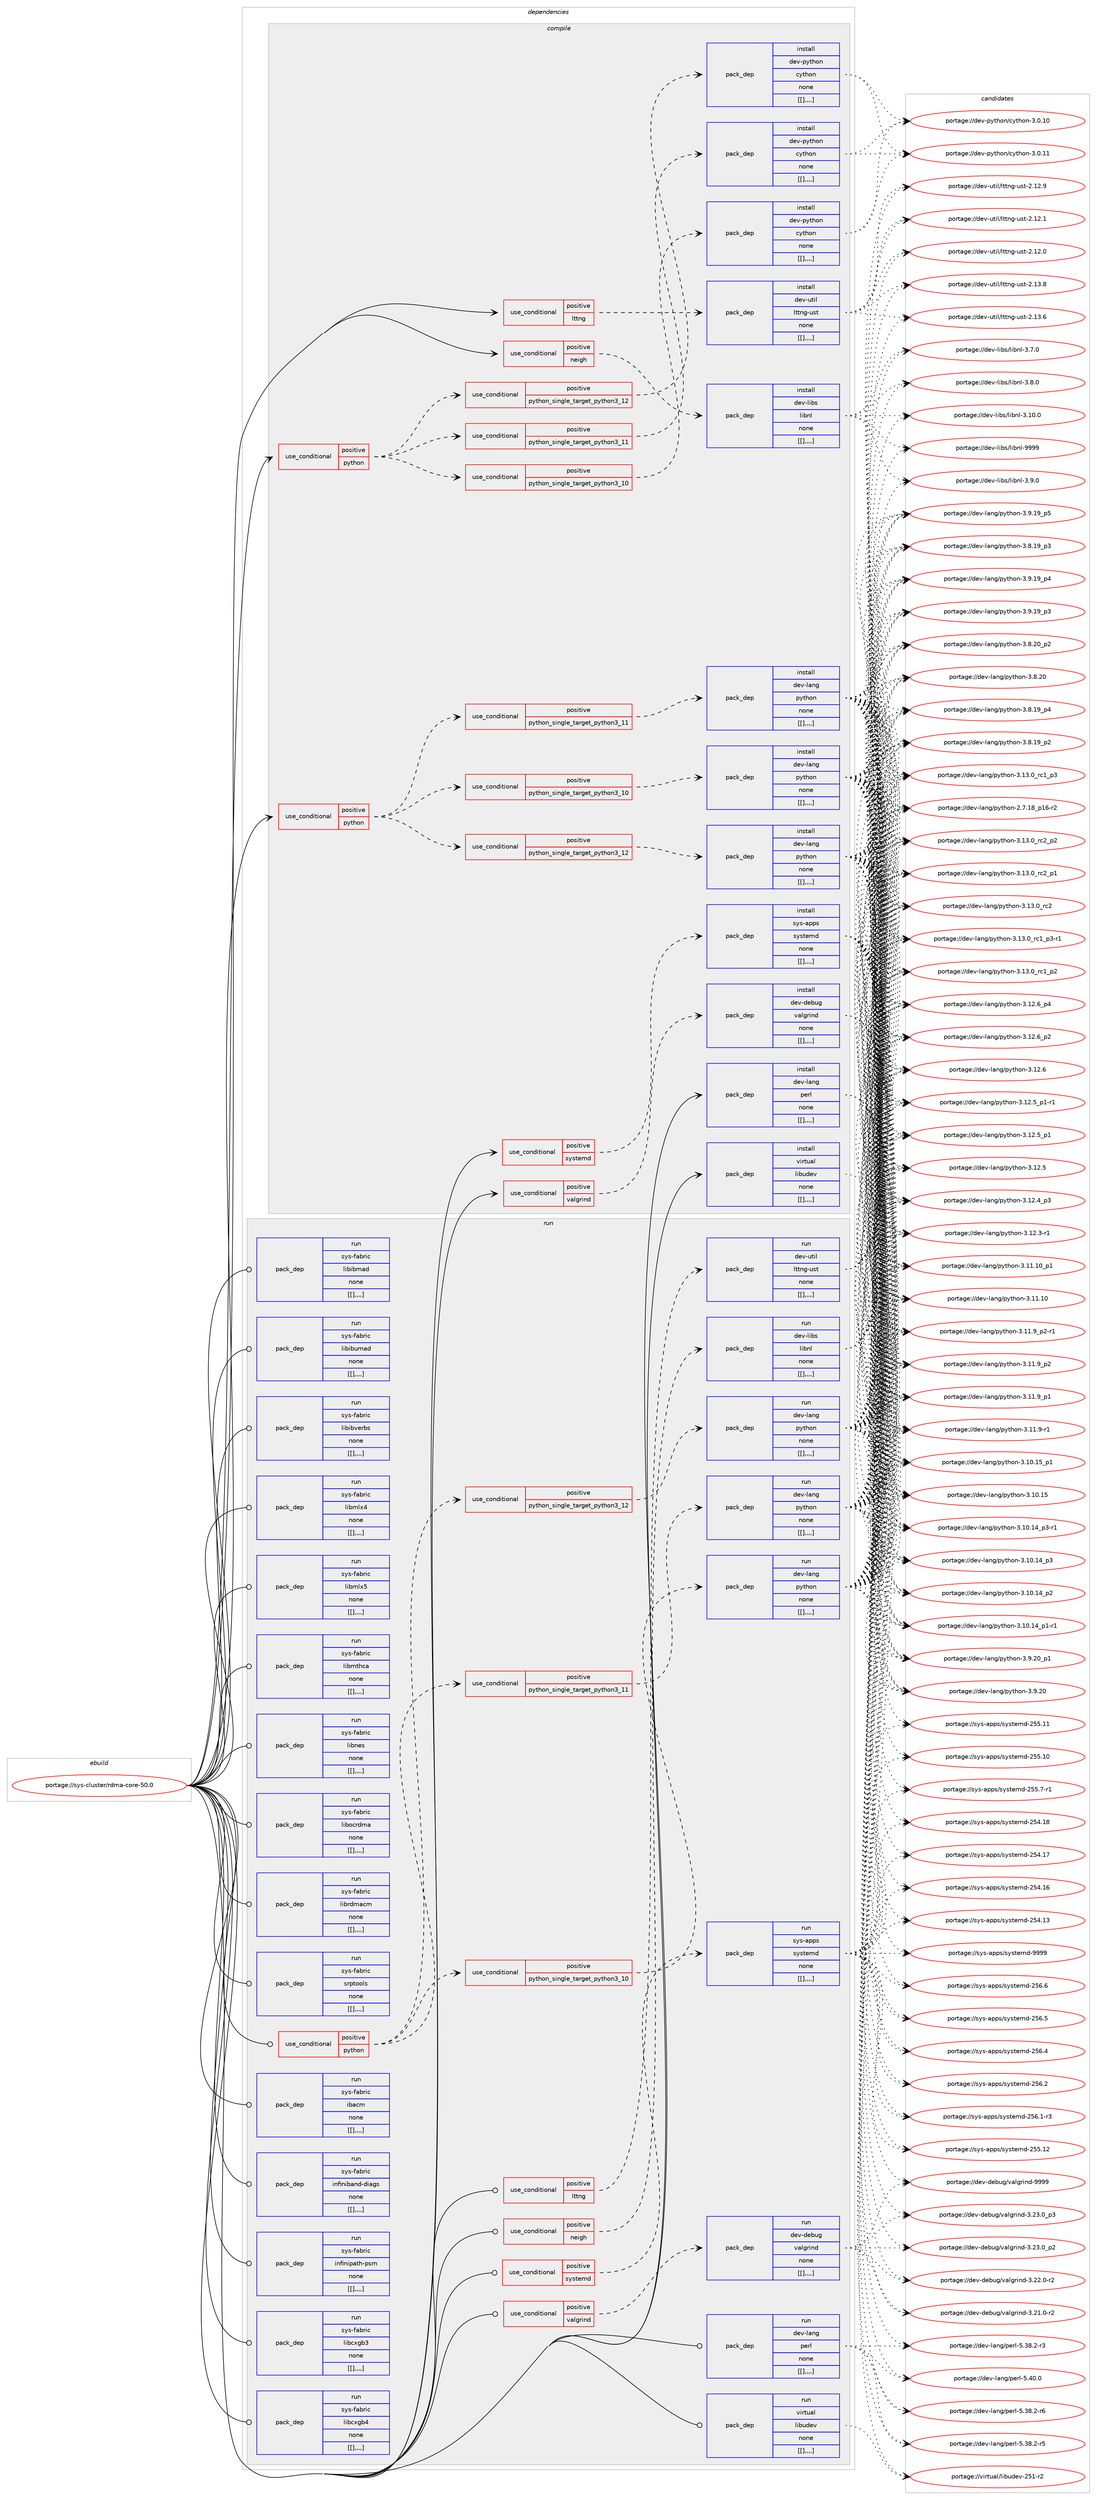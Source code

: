digraph prolog {

# *************
# Graph options
# *************

newrank=true;
concentrate=true;
compound=true;
graph [rankdir=LR,fontname=Helvetica,fontsize=10,ranksep=1.5];#, ranksep=2.5, nodesep=0.2];
edge  [arrowhead=vee];
node  [fontname=Helvetica,fontsize=10];

# **********
# The ebuild
# **********

subgraph cluster_leftcol {
color=gray;
label=<<i>ebuild</i>>;
id [label="portage://sys-cluster/rdma-core-50.0", color=red, width=4, href="../sys-cluster/rdma-core-50.0.svg"];
}

# ****************
# The dependencies
# ****************

subgraph cluster_midcol {
color=gray;
label=<<i>dependencies</i>>;
subgraph cluster_compile {
fillcolor="#eeeeee";
style=filled;
label=<<i>compile</i>>;
subgraph cond4498 {
dependency12414 [label=<<TABLE BORDER="0" CELLBORDER="1" CELLSPACING="0" CELLPADDING="4"><TR><TD ROWSPAN="3" CELLPADDING="10">use_conditional</TD></TR><TR><TD>positive</TD></TR><TR><TD>lttng</TD></TR></TABLE>>, shape=none, color=red];
subgraph pack7880 {
dependency12415 [label=<<TABLE BORDER="0" CELLBORDER="1" CELLSPACING="0" CELLPADDING="4" WIDTH="220"><TR><TD ROWSPAN="6" CELLPADDING="30">pack_dep</TD></TR><TR><TD WIDTH="110">install</TD></TR><TR><TD>dev-util</TD></TR><TR><TD>lttng-ust</TD></TR><TR><TD>none</TD></TR><TR><TD>[[],,,,]</TD></TR></TABLE>>, shape=none, color=blue];
}
dependency12414:e -> dependency12415:w [weight=20,style="dashed",arrowhead="vee"];
}
id:e -> dependency12414:w [weight=20,style="solid",arrowhead="vee"];
subgraph cond4499 {
dependency12416 [label=<<TABLE BORDER="0" CELLBORDER="1" CELLSPACING="0" CELLPADDING="4"><TR><TD ROWSPAN="3" CELLPADDING="10">use_conditional</TD></TR><TR><TD>positive</TD></TR><TR><TD>neigh</TD></TR></TABLE>>, shape=none, color=red];
subgraph pack7881 {
dependency12417 [label=<<TABLE BORDER="0" CELLBORDER="1" CELLSPACING="0" CELLPADDING="4" WIDTH="220"><TR><TD ROWSPAN="6" CELLPADDING="30">pack_dep</TD></TR><TR><TD WIDTH="110">install</TD></TR><TR><TD>dev-libs</TD></TR><TR><TD>libnl</TD></TR><TR><TD>none</TD></TR><TR><TD>[[],,,,]</TD></TR></TABLE>>, shape=none, color=blue];
}
dependency12416:e -> dependency12417:w [weight=20,style="dashed",arrowhead="vee"];
}
id:e -> dependency12416:w [weight=20,style="solid",arrowhead="vee"];
subgraph cond4500 {
dependency12418 [label=<<TABLE BORDER="0" CELLBORDER="1" CELLSPACING="0" CELLPADDING="4"><TR><TD ROWSPAN="3" CELLPADDING="10">use_conditional</TD></TR><TR><TD>positive</TD></TR><TR><TD>python</TD></TR></TABLE>>, shape=none, color=red];
subgraph cond4501 {
dependency12419 [label=<<TABLE BORDER="0" CELLBORDER="1" CELLSPACING="0" CELLPADDING="4"><TR><TD ROWSPAN="3" CELLPADDING="10">use_conditional</TD></TR><TR><TD>positive</TD></TR><TR><TD>python_single_target_python3_10</TD></TR></TABLE>>, shape=none, color=red];
subgraph pack7882 {
dependency12420 [label=<<TABLE BORDER="0" CELLBORDER="1" CELLSPACING="0" CELLPADDING="4" WIDTH="220"><TR><TD ROWSPAN="6" CELLPADDING="30">pack_dep</TD></TR><TR><TD WIDTH="110">install</TD></TR><TR><TD>dev-lang</TD></TR><TR><TD>python</TD></TR><TR><TD>none</TD></TR><TR><TD>[[],,,,]</TD></TR></TABLE>>, shape=none, color=blue];
}
dependency12419:e -> dependency12420:w [weight=20,style="dashed",arrowhead="vee"];
}
dependency12418:e -> dependency12419:w [weight=20,style="dashed",arrowhead="vee"];
subgraph cond4502 {
dependency12421 [label=<<TABLE BORDER="0" CELLBORDER="1" CELLSPACING="0" CELLPADDING="4"><TR><TD ROWSPAN="3" CELLPADDING="10">use_conditional</TD></TR><TR><TD>positive</TD></TR><TR><TD>python_single_target_python3_11</TD></TR></TABLE>>, shape=none, color=red];
subgraph pack7883 {
dependency12422 [label=<<TABLE BORDER="0" CELLBORDER="1" CELLSPACING="0" CELLPADDING="4" WIDTH="220"><TR><TD ROWSPAN="6" CELLPADDING="30">pack_dep</TD></TR><TR><TD WIDTH="110">install</TD></TR><TR><TD>dev-lang</TD></TR><TR><TD>python</TD></TR><TR><TD>none</TD></TR><TR><TD>[[],,,,]</TD></TR></TABLE>>, shape=none, color=blue];
}
dependency12421:e -> dependency12422:w [weight=20,style="dashed",arrowhead="vee"];
}
dependency12418:e -> dependency12421:w [weight=20,style="dashed",arrowhead="vee"];
subgraph cond4503 {
dependency12423 [label=<<TABLE BORDER="0" CELLBORDER="1" CELLSPACING="0" CELLPADDING="4"><TR><TD ROWSPAN="3" CELLPADDING="10">use_conditional</TD></TR><TR><TD>positive</TD></TR><TR><TD>python_single_target_python3_12</TD></TR></TABLE>>, shape=none, color=red];
subgraph pack7884 {
dependency12424 [label=<<TABLE BORDER="0" CELLBORDER="1" CELLSPACING="0" CELLPADDING="4" WIDTH="220"><TR><TD ROWSPAN="6" CELLPADDING="30">pack_dep</TD></TR><TR><TD WIDTH="110">install</TD></TR><TR><TD>dev-lang</TD></TR><TR><TD>python</TD></TR><TR><TD>none</TD></TR><TR><TD>[[],,,,]</TD></TR></TABLE>>, shape=none, color=blue];
}
dependency12423:e -> dependency12424:w [weight=20,style="dashed",arrowhead="vee"];
}
dependency12418:e -> dependency12423:w [weight=20,style="dashed",arrowhead="vee"];
}
id:e -> dependency12418:w [weight=20,style="solid",arrowhead="vee"];
subgraph cond4504 {
dependency12425 [label=<<TABLE BORDER="0" CELLBORDER="1" CELLSPACING="0" CELLPADDING="4"><TR><TD ROWSPAN="3" CELLPADDING="10">use_conditional</TD></TR><TR><TD>positive</TD></TR><TR><TD>python</TD></TR></TABLE>>, shape=none, color=red];
subgraph cond4505 {
dependency12426 [label=<<TABLE BORDER="0" CELLBORDER="1" CELLSPACING="0" CELLPADDING="4"><TR><TD ROWSPAN="3" CELLPADDING="10">use_conditional</TD></TR><TR><TD>positive</TD></TR><TR><TD>python_single_target_python3_10</TD></TR></TABLE>>, shape=none, color=red];
subgraph pack7885 {
dependency12427 [label=<<TABLE BORDER="0" CELLBORDER="1" CELLSPACING="0" CELLPADDING="4" WIDTH="220"><TR><TD ROWSPAN="6" CELLPADDING="30">pack_dep</TD></TR><TR><TD WIDTH="110">install</TD></TR><TR><TD>dev-python</TD></TR><TR><TD>cython</TD></TR><TR><TD>none</TD></TR><TR><TD>[[],,,,]</TD></TR></TABLE>>, shape=none, color=blue];
}
dependency12426:e -> dependency12427:w [weight=20,style="dashed",arrowhead="vee"];
}
dependency12425:e -> dependency12426:w [weight=20,style="dashed",arrowhead="vee"];
subgraph cond4506 {
dependency12428 [label=<<TABLE BORDER="0" CELLBORDER="1" CELLSPACING="0" CELLPADDING="4"><TR><TD ROWSPAN="3" CELLPADDING="10">use_conditional</TD></TR><TR><TD>positive</TD></TR><TR><TD>python_single_target_python3_11</TD></TR></TABLE>>, shape=none, color=red];
subgraph pack7886 {
dependency12429 [label=<<TABLE BORDER="0" CELLBORDER="1" CELLSPACING="0" CELLPADDING="4" WIDTH="220"><TR><TD ROWSPAN="6" CELLPADDING="30">pack_dep</TD></TR><TR><TD WIDTH="110">install</TD></TR><TR><TD>dev-python</TD></TR><TR><TD>cython</TD></TR><TR><TD>none</TD></TR><TR><TD>[[],,,,]</TD></TR></TABLE>>, shape=none, color=blue];
}
dependency12428:e -> dependency12429:w [weight=20,style="dashed",arrowhead="vee"];
}
dependency12425:e -> dependency12428:w [weight=20,style="dashed",arrowhead="vee"];
subgraph cond4507 {
dependency12430 [label=<<TABLE BORDER="0" CELLBORDER="1" CELLSPACING="0" CELLPADDING="4"><TR><TD ROWSPAN="3" CELLPADDING="10">use_conditional</TD></TR><TR><TD>positive</TD></TR><TR><TD>python_single_target_python3_12</TD></TR></TABLE>>, shape=none, color=red];
subgraph pack7887 {
dependency12431 [label=<<TABLE BORDER="0" CELLBORDER="1" CELLSPACING="0" CELLPADDING="4" WIDTH="220"><TR><TD ROWSPAN="6" CELLPADDING="30">pack_dep</TD></TR><TR><TD WIDTH="110">install</TD></TR><TR><TD>dev-python</TD></TR><TR><TD>cython</TD></TR><TR><TD>none</TD></TR><TR><TD>[[],,,,]</TD></TR></TABLE>>, shape=none, color=blue];
}
dependency12430:e -> dependency12431:w [weight=20,style="dashed",arrowhead="vee"];
}
dependency12425:e -> dependency12430:w [weight=20,style="dashed",arrowhead="vee"];
}
id:e -> dependency12425:w [weight=20,style="solid",arrowhead="vee"];
subgraph cond4508 {
dependency12432 [label=<<TABLE BORDER="0" CELLBORDER="1" CELLSPACING="0" CELLPADDING="4"><TR><TD ROWSPAN="3" CELLPADDING="10">use_conditional</TD></TR><TR><TD>positive</TD></TR><TR><TD>systemd</TD></TR></TABLE>>, shape=none, color=red];
subgraph pack7888 {
dependency12433 [label=<<TABLE BORDER="0" CELLBORDER="1" CELLSPACING="0" CELLPADDING="4" WIDTH="220"><TR><TD ROWSPAN="6" CELLPADDING="30">pack_dep</TD></TR><TR><TD WIDTH="110">install</TD></TR><TR><TD>sys-apps</TD></TR><TR><TD>systemd</TD></TR><TR><TD>none</TD></TR><TR><TD>[[],,,,]</TD></TR></TABLE>>, shape=none, color=blue];
}
dependency12432:e -> dependency12433:w [weight=20,style="dashed",arrowhead="vee"];
}
id:e -> dependency12432:w [weight=20,style="solid",arrowhead="vee"];
subgraph cond4509 {
dependency12434 [label=<<TABLE BORDER="0" CELLBORDER="1" CELLSPACING="0" CELLPADDING="4"><TR><TD ROWSPAN="3" CELLPADDING="10">use_conditional</TD></TR><TR><TD>positive</TD></TR><TR><TD>valgrind</TD></TR></TABLE>>, shape=none, color=red];
subgraph pack7889 {
dependency12435 [label=<<TABLE BORDER="0" CELLBORDER="1" CELLSPACING="0" CELLPADDING="4" WIDTH="220"><TR><TD ROWSPAN="6" CELLPADDING="30">pack_dep</TD></TR><TR><TD WIDTH="110">install</TD></TR><TR><TD>dev-debug</TD></TR><TR><TD>valgrind</TD></TR><TR><TD>none</TD></TR><TR><TD>[[],,,,]</TD></TR></TABLE>>, shape=none, color=blue];
}
dependency12434:e -> dependency12435:w [weight=20,style="dashed",arrowhead="vee"];
}
id:e -> dependency12434:w [weight=20,style="solid",arrowhead="vee"];
subgraph pack7890 {
dependency12436 [label=<<TABLE BORDER="0" CELLBORDER="1" CELLSPACING="0" CELLPADDING="4" WIDTH="220"><TR><TD ROWSPAN="6" CELLPADDING="30">pack_dep</TD></TR><TR><TD WIDTH="110">install</TD></TR><TR><TD>dev-lang</TD></TR><TR><TD>perl</TD></TR><TR><TD>none</TD></TR><TR><TD>[[],,,,]</TD></TR></TABLE>>, shape=none, color=blue];
}
id:e -> dependency12436:w [weight=20,style="solid",arrowhead="vee"];
subgraph pack7891 {
dependency12437 [label=<<TABLE BORDER="0" CELLBORDER="1" CELLSPACING="0" CELLPADDING="4" WIDTH="220"><TR><TD ROWSPAN="6" CELLPADDING="30">pack_dep</TD></TR><TR><TD WIDTH="110">install</TD></TR><TR><TD>virtual</TD></TR><TR><TD>libudev</TD></TR><TR><TD>none</TD></TR><TR><TD>[[],,,,]</TD></TR></TABLE>>, shape=none, color=blue];
}
id:e -> dependency12437:w [weight=20,style="solid",arrowhead="vee"];
}
subgraph cluster_compileandrun {
fillcolor="#eeeeee";
style=filled;
label=<<i>compile and run</i>>;
}
subgraph cluster_run {
fillcolor="#eeeeee";
style=filled;
label=<<i>run</i>>;
subgraph cond4510 {
dependency12438 [label=<<TABLE BORDER="0" CELLBORDER="1" CELLSPACING="0" CELLPADDING="4"><TR><TD ROWSPAN="3" CELLPADDING="10">use_conditional</TD></TR><TR><TD>positive</TD></TR><TR><TD>lttng</TD></TR></TABLE>>, shape=none, color=red];
subgraph pack7892 {
dependency12439 [label=<<TABLE BORDER="0" CELLBORDER="1" CELLSPACING="0" CELLPADDING="4" WIDTH="220"><TR><TD ROWSPAN="6" CELLPADDING="30">pack_dep</TD></TR><TR><TD WIDTH="110">run</TD></TR><TR><TD>dev-util</TD></TR><TR><TD>lttng-ust</TD></TR><TR><TD>none</TD></TR><TR><TD>[[],,,,]</TD></TR></TABLE>>, shape=none, color=blue];
}
dependency12438:e -> dependency12439:w [weight=20,style="dashed",arrowhead="vee"];
}
id:e -> dependency12438:w [weight=20,style="solid",arrowhead="odot"];
subgraph cond4511 {
dependency12440 [label=<<TABLE BORDER="0" CELLBORDER="1" CELLSPACING="0" CELLPADDING="4"><TR><TD ROWSPAN="3" CELLPADDING="10">use_conditional</TD></TR><TR><TD>positive</TD></TR><TR><TD>neigh</TD></TR></TABLE>>, shape=none, color=red];
subgraph pack7893 {
dependency12441 [label=<<TABLE BORDER="0" CELLBORDER="1" CELLSPACING="0" CELLPADDING="4" WIDTH="220"><TR><TD ROWSPAN="6" CELLPADDING="30">pack_dep</TD></TR><TR><TD WIDTH="110">run</TD></TR><TR><TD>dev-libs</TD></TR><TR><TD>libnl</TD></TR><TR><TD>none</TD></TR><TR><TD>[[],,,,]</TD></TR></TABLE>>, shape=none, color=blue];
}
dependency12440:e -> dependency12441:w [weight=20,style="dashed",arrowhead="vee"];
}
id:e -> dependency12440:w [weight=20,style="solid",arrowhead="odot"];
subgraph cond4512 {
dependency12442 [label=<<TABLE BORDER="0" CELLBORDER="1" CELLSPACING="0" CELLPADDING="4"><TR><TD ROWSPAN="3" CELLPADDING="10">use_conditional</TD></TR><TR><TD>positive</TD></TR><TR><TD>python</TD></TR></TABLE>>, shape=none, color=red];
subgraph cond4513 {
dependency12443 [label=<<TABLE BORDER="0" CELLBORDER="1" CELLSPACING="0" CELLPADDING="4"><TR><TD ROWSPAN="3" CELLPADDING="10">use_conditional</TD></TR><TR><TD>positive</TD></TR><TR><TD>python_single_target_python3_10</TD></TR></TABLE>>, shape=none, color=red];
subgraph pack7894 {
dependency12444 [label=<<TABLE BORDER="0" CELLBORDER="1" CELLSPACING="0" CELLPADDING="4" WIDTH="220"><TR><TD ROWSPAN="6" CELLPADDING="30">pack_dep</TD></TR><TR><TD WIDTH="110">run</TD></TR><TR><TD>dev-lang</TD></TR><TR><TD>python</TD></TR><TR><TD>none</TD></TR><TR><TD>[[],,,,]</TD></TR></TABLE>>, shape=none, color=blue];
}
dependency12443:e -> dependency12444:w [weight=20,style="dashed",arrowhead="vee"];
}
dependency12442:e -> dependency12443:w [weight=20,style="dashed",arrowhead="vee"];
subgraph cond4514 {
dependency12445 [label=<<TABLE BORDER="0" CELLBORDER="1" CELLSPACING="0" CELLPADDING="4"><TR><TD ROWSPAN="3" CELLPADDING="10">use_conditional</TD></TR><TR><TD>positive</TD></TR><TR><TD>python_single_target_python3_11</TD></TR></TABLE>>, shape=none, color=red];
subgraph pack7895 {
dependency12446 [label=<<TABLE BORDER="0" CELLBORDER="1" CELLSPACING="0" CELLPADDING="4" WIDTH="220"><TR><TD ROWSPAN="6" CELLPADDING="30">pack_dep</TD></TR><TR><TD WIDTH="110">run</TD></TR><TR><TD>dev-lang</TD></TR><TR><TD>python</TD></TR><TR><TD>none</TD></TR><TR><TD>[[],,,,]</TD></TR></TABLE>>, shape=none, color=blue];
}
dependency12445:e -> dependency12446:w [weight=20,style="dashed",arrowhead="vee"];
}
dependency12442:e -> dependency12445:w [weight=20,style="dashed",arrowhead="vee"];
subgraph cond4515 {
dependency12447 [label=<<TABLE BORDER="0" CELLBORDER="1" CELLSPACING="0" CELLPADDING="4"><TR><TD ROWSPAN="3" CELLPADDING="10">use_conditional</TD></TR><TR><TD>positive</TD></TR><TR><TD>python_single_target_python3_12</TD></TR></TABLE>>, shape=none, color=red];
subgraph pack7896 {
dependency12448 [label=<<TABLE BORDER="0" CELLBORDER="1" CELLSPACING="0" CELLPADDING="4" WIDTH="220"><TR><TD ROWSPAN="6" CELLPADDING="30">pack_dep</TD></TR><TR><TD WIDTH="110">run</TD></TR><TR><TD>dev-lang</TD></TR><TR><TD>python</TD></TR><TR><TD>none</TD></TR><TR><TD>[[],,,,]</TD></TR></TABLE>>, shape=none, color=blue];
}
dependency12447:e -> dependency12448:w [weight=20,style="dashed",arrowhead="vee"];
}
dependency12442:e -> dependency12447:w [weight=20,style="dashed",arrowhead="vee"];
}
id:e -> dependency12442:w [weight=20,style="solid",arrowhead="odot"];
subgraph cond4516 {
dependency12449 [label=<<TABLE BORDER="0" CELLBORDER="1" CELLSPACING="0" CELLPADDING="4"><TR><TD ROWSPAN="3" CELLPADDING="10">use_conditional</TD></TR><TR><TD>positive</TD></TR><TR><TD>systemd</TD></TR></TABLE>>, shape=none, color=red];
subgraph pack7897 {
dependency12450 [label=<<TABLE BORDER="0" CELLBORDER="1" CELLSPACING="0" CELLPADDING="4" WIDTH="220"><TR><TD ROWSPAN="6" CELLPADDING="30">pack_dep</TD></TR><TR><TD WIDTH="110">run</TD></TR><TR><TD>sys-apps</TD></TR><TR><TD>systemd</TD></TR><TR><TD>none</TD></TR><TR><TD>[[],,,,]</TD></TR></TABLE>>, shape=none, color=blue];
}
dependency12449:e -> dependency12450:w [weight=20,style="dashed",arrowhead="vee"];
}
id:e -> dependency12449:w [weight=20,style="solid",arrowhead="odot"];
subgraph cond4517 {
dependency12451 [label=<<TABLE BORDER="0" CELLBORDER="1" CELLSPACING="0" CELLPADDING="4"><TR><TD ROWSPAN="3" CELLPADDING="10">use_conditional</TD></TR><TR><TD>positive</TD></TR><TR><TD>valgrind</TD></TR></TABLE>>, shape=none, color=red];
subgraph pack7898 {
dependency12452 [label=<<TABLE BORDER="0" CELLBORDER="1" CELLSPACING="0" CELLPADDING="4" WIDTH="220"><TR><TD ROWSPAN="6" CELLPADDING="30">pack_dep</TD></TR><TR><TD WIDTH="110">run</TD></TR><TR><TD>dev-debug</TD></TR><TR><TD>valgrind</TD></TR><TR><TD>none</TD></TR><TR><TD>[[],,,,]</TD></TR></TABLE>>, shape=none, color=blue];
}
dependency12451:e -> dependency12452:w [weight=20,style="dashed",arrowhead="vee"];
}
id:e -> dependency12451:w [weight=20,style="solid",arrowhead="odot"];
subgraph pack7899 {
dependency12453 [label=<<TABLE BORDER="0" CELLBORDER="1" CELLSPACING="0" CELLPADDING="4" WIDTH="220"><TR><TD ROWSPAN="6" CELLPADDING="30">pack_dep</TD></TR><TR><TD WIDTH="110">run</TD></TR><TR><TD>dev-lang</TD></TR><TR><TD>perl</TD></TR><TR><TD>none</TD></TR><TR><TD>[[],,,,]</TD></TR></TABLE>>, shape=none, color=blue];
}
id:e -> dependency12453:w [weight=20,style="solid",arrowhead="odot"];
subgraph pack7900 {
dependency12454 [label=<<TABLE BORDER="0" CELLBORDER="1" CELLSPACING="0" CELLPADDING="4" WIDTH="220"><TR><TD ROWSPAN="6" CELLPADDING="30">pack_dep</TD></TR><TR><TD WIDTH="110">run</TD></TR><TR><TD>virtual</TD></TR><TR><TD>libudev</TD></TR><TR><TD>none</TD></TR><TR><TD>[[],,,,]</TD></TR></TABLE>>, shape=none, color=blue];
}
id:e -> dependency12454:w [weight=20,style="solid",arrowhead="odot"];
subgraph pack7901 {
dependency12455 [label=<<TABLE BORDER="0" CELLBORDER="1" CELLSPACING="0" CELLPADDING="4" WIDTH="220"><TR><TD ROWSPAN="6" CELLPADDING="30">pack_dep</TD></TR><TR><TD WIDTH="110">run</TD></TR><TR><TD>sys-fabric</TD></TR><TR><TD>ibacm</TD></TR><TR><TD>none</TD></TR><TR><TD>[[],,,,]</TD></TR></TABLE>>, shape=none, color=blue];
}
id:e -> dependency12455:w [weight=20,style="solid",arrowhead="odot"];
subgraph pack7902 {
dependency12456 [label=<<TABLE BORDER="0" CELLBORDER="1" CELLSPACING="0" CELLPADDING="4" WIDTH="220"><TR><TD ROWSPAN="6" CELLPADDING="30">pack_dep</TD></TR><TR><TD WIDTH="110">run</TD></TR><TR><TD>sys-fabric</TD></TR><TR><TD>infiniband-diags</TD></TR><TR><TD>none</TD></TR><TR><TD>[[],,,,]</TD></TR></TABLE>>, shape=none, color=blue];
}
id:e -> dependency12456:w [weight=20,style="solid",arrowhead="odot"];
subgraph pack7903 {
dependency12457 [label=<<TABLE BORDER="0" CELLBORDER="1" CELLSPACING="0" CELLPADDING="4" WIDTH="220"><TR><TD ROWSPAN="6" CELLPADDING="30">pack_dep</TD></TR><TR><TD WIDTH="110">run</TD></TR><TR><TD>sys-fabric</TD></TR><TR><TD>infinipath-psm</TD></TR><TR><TD>none</TD></TR><TR><TD>[[],,,,]</TD></TR></TABLE>>, shape=none, color=blue];
}
id:e -> dependency12457:w [weight=20,style="solid",arrowhead="odot"];
subgraph pack7904 {
dependency12458 [label=<<TABLE BORDER="0" CELLBORDER="1" CELLSPACING="0" CELLPADDING="4" WIDTH="220"><TR><TD ROWSPAN="6" CELLPADDING="30">pack_dep</TD></TR><TR><TD WIDTH="110">run</TD></TR><TR><TD>sys-fabric</TD></TR><TR><TD>libcxgb3</TD></TR><TR><TD>none</TD></TR><TR><TD>[[],,,,]</TD></TR></TABLE>>, shape=none, color=blue];
}
id:e -> dependency12458:w [weight=20,style="solid",arrowhead="odot"];
subgraph pack7905 {
dependency12459 [label=<<TABLE BORDER="0" CELLBORDER="1" CELLSPACING="0" CELLPADDING="4" WIDTH="220"><TR><TD ROWSPAN="6" CELLPADDING="30">pack_dep</TD></TR><TR><TD WIDTH="110">run</TD></TR><TR><TD>sys-fabric</TD></TR><TR><TD>libcxgb4</TD></TR><TR><TD>none</TD></TR><TR><TD>[[],,,,]</TD></TR></TABLE>>, shape=none, color=blue];
}
id:e -> dependency12459:w [weight=20,style="solid",arrowhead="odot"];
subgraph pack7906 {
dependency12460 [label=<<TABLE BORDER="0" CELLBORDER="1" CELLSPACING="0" CELLPADDING="4" WIDTH="220"><TR><TD ROWSPAN="6" CELLPADDING="30">pack_dep</TD></TR><TR><TD WIDTH="110">run</TD></TR><TR><TD>sys-fabric</TD></TR><TR><TD>libibmad</TD></TR><TR><TD>none</TD></TR><TR><TD>[[],,,,]</TD></TR></TABLE>>, shape=none, color=blue];
}
id:e -> dependency12460:w [weight=20,style="solid",arrowhead="odot"];
subgraph pack7907 {
dependency12461 [label=<<TABLE BORDER="0" CELLBORDER="1" CELLSPACING="0" CELLPADDING="4" WIDTH="220"><TR><TD ROWSPAN="6" CELLPADDING="30">pack_dep</TD></TR><TR><TD WIDTH="110">run</TD></TR><TR><TD>sys-fabric</TD></TR><TR><TD>libibumad</TD></TR><TR><TD>none</TD></TR><TR><TD>[[],,,,]</TD></TR></TABLE>>, shape=none, color=blue];
}
id:e -> dependency12461:w [weight=20,style="solid",arrowhead="odot"];
subgraph pack7908 {
dependency12462 [label=<<TABLE BORDER="0" CELLBORDER="1" CELLSPACING="0" CELLPADDING="4" WIDTH="220"><TR><TD ROWSPAN="6" CELLPADDING="30">pack_dep</TD></TR><TR><TD WIDTH="110">run</TD></TR><TR><TD>sys-fabric</TD></TR><TR><TD>libibverbs</TD></TR><TR><TD>none</TD></TR><TR><TD>[[],,,,]</TD></TR></TABLE>>, shape=none, color=blue];
}
id:e -> dependency12462:w [weight=20,style="solid",arrowhead="odot"];
subgraph pack7909 {
dependency12463 [label=<<TABLE BORDER="0" CELLBORDER="1" CELLSPACING="0" CELLPADDING="4" WIDTH="220"><TR><TD ROWSPAN="6" CELLPADDING="30">pack_dep</TD></TR><TR><TD WIDTH="110">run</TD></TR><TR><TD>sys-fabric</TD></TR><TR><TD>libmlx4</TD></TR><TR><TD>none</TD></TR><TR><TD>[[],,,,]</TD></TR></TABLE>>, shape=none, color=blue];
}
id:e -> dependency12463:w [weight=20,style="solid",arrowhead="odot"];
subgraph pack7910 {
dependency12464 [label=<<TABLE BORDER="0" CELLBORDER="1" CELLSPACING="0" CELLPADDING="4" WIDTH="220"><TR><TD ROWSPAN="6" CELLPADDING="30">pack_dep</TD></TR><TR><TD WIDTH="110">run</TD></TR><TR><TD>sys-fabric</TD></TR><TR><TD>libmlx5</TD></TR><TR><TD>none</TD></TR><TR><TD>[[],,,,]</TD></TR></TABLE>>, shape=none, color=blue];
}
id:e -> dependency12464:w [weight=20,style="solid",arrowhead="odot"];
subgraph pack7911 {
dependency12465 [label=<<TABLE BORDER="0" CELLBORDER="1" CELLSPACING="0" CELLPADDING="4" WIDTH="220"><TR><TD ROWSPAN="6" CELLPADDING="30">pack_dep</TD></TR><TR><TD WIDTH="110">run</TD></TR><TR><TD>sys-fabric</TD></TR><TR><TD>libmthca</TD></TR><TR><TD>none</TD></TR><TR><TD>[[],,,,]</TD></TR></TABLE>>, shape=none, color=blue];
}
id:e -> dependency12465:w [weight=20,style="solid",arrowhead="odot"];
subgraph pack7912 {
dependency12466 [label=<<TABLE BORDER="0" CELLBORDER="1" CELLSPACING="0" CELLPADDING="4" WIDTH="220"><TR><TD ROWSPAN="6" CELLPADDING="30">pack_dep</TD></TR><TR><TD WIDTH="110">run</TD></TR><TR><TD>sys-fabric</TD></TR><TR><TD>libnes</TD></TR><TR><TD>none</TD></TR><TR><TD>[[],,,,]</TD></TR></TABLE>>, shape=none, color=blue];
}
id:e -> dependency12466:w [weight=20,style="solid",arrowhead="odot"];
subgraph pack7913 {
dependency12467 [label=<<TABLE BORDER="0" CELLBORDER="1" CELLSPACING="0" CELLPADDING="4" WIDTH="220"><TR><TD ROWSPAN="6" CELLPADDING="30">pack_dep</TD></TR><TR><TD WIDTH="110">run</TD></TR><TR><TD>sys-fabric</TD></TR><TR><TD>libocrdma</TD></TR><TR><TD>none</TD></TR><TR><TD>[[],,,,]</TD></TR></TABLE>>, shape=none, color=blue];
}
id:e -> dependency12467:w [weight=20,style="solid",arrowhead="odot"];
subgraph pack7914 {
dependency12468 [label=<<TABLE BORDER="0" CELLBORDER="1" CELLSPACING="0" CELLPADDING="4" WIDTH="220"><TR><TD ROWSPAN="6" CELLPADDING="30">pack_dep</TD></TR><TR><TD WIDTH="110">run</TD></TR><TR><TD>sys-fabric</TD></TR><TR><TD>librdmacm</TD></TR><TR><TD>none</TD></TR><TR><TD>[[],,,,]</TD></TR></TABLE>>, shape=none, color=blue];
}
id:e -> dependency12468:w [weight=20,style="solid",arrowhead="odot"];
subgraph pack7915 {
dependency12469 [label=<<TABLE BORDER="0" CELLBORDER="1" CELLSPACING="0" CELLPADDING="4" WIDTH="220"><TR><TD ROWSPAN="6" CELLPADDING="30">pack_dep</TD></TR><TR><TD WIDTH="110">run</TD></TR><TR><TD>sys-fabric</TD></TR><TR><TD>srptools</TD></TR><TR><TD>none</TD></TR><TR><TD>[[],,,,]</TD></TR></TABLE>>, shape=none, color=blue];
}
id:e -> dependency12469:w [weight=20,style="solid",arrowhead="odot"];
}
}

# **************
# The candidates
# **************

subgraph cluster_choices {
rank=same;
color=gray;
label=<<i>candidates</i>>;

subgraph choice7880 {
color=black;
nodesep=1;
choice10010111845117116105108471081161161101034511711511645504649514656 [label="portage://dev-util/lttng-ust-2.13.8", color=red, width=4,href="../dev-util/lttng-ust-2.13.8.svg"];
choice10010111845117116105108471081161161101034511711511645504649514654 [label="portage://dev-util/lttng-ust-2.13.6", color=red, width=4,href="../dev-util/lttng-ust-2.13.6.svg"];
choice10010111845117116105108471081161161101034511711511645504649504657 [label="portage://dev-util/lttng-ust-2.12.9", color=red, width=4,href="../dev-util/lttng-ust-2.12.9.svg"];
choice10010111845117116105108471081161161101034511711511645504649504649 [label="portage://dev-util/lttng-ust-2.12.1", color=red, width=4,href="../dev-util/lttng-ust-2.12.1.svg"];
choice10010111845117116105108471081161161101034511711511645504649504648 [label="portage://dev-util/lttng-ust-2.12.0", color=red, width=4,href="../dev-util/lttng-ust-2.12.0.svg"];
dependency12415:e -> choice10010111845117116105108471081161161101034511711511645504649514656:w [style=dotted,weight="100"];
dependency12415:e -> choice10010111845117116105108471081161161101034511711511645504649514654:w [style=dotted,weight="100"];
dependency12415:e -> choice10010111845117116105108471081161161101034511711511645504649504657:w [style=dotted,weight="100"];
dependency12415:e -> choice10010111845117116105108471081161161101034511711511645504649504649:w [style=dotted,weight="100"];
dependency12415:e -> choice10010111845117116105108471081161161101034511711511645504649504648:w [style=dotted,weight="100"];
}
subgraph choice7881 {
color=black;
nodesep=1;
choice100101118451081059811547108105981101084557575757 [label="portage://dev-libs/libnl-9999", color=red, width=4,href="../dev-libs/libnl-9999.svg"];
choice1001011184510810598115471081059811010845514649484648 [label="portage://dev-libs/libnl-3.10.0", color=red, width=4,href="../dev-libs/libnl-3.10.0.svg"];
choice10010111845108105981154710810598110108455146574648 [label="portage://dev-libs/libnl-3.9.0", color=red, width=4,href="../dev-libs/libnl-3.9.0.svg"];
choice10010111845108105981154710810598110108455146564648 [label="portage://dev-libs/libnl-3.8.0", color=red, width=4,href="../dev-libs/libnl-3.8.0.svg"];
choice10010111845108105981154710810598110108455146554648 [label="portage://dev-libs/libnl-3.7.0", color=red, width=4,href="../dev-libs/libnl-3.7.0.svg"];
dependency12417:e -> choice100101118451081059811547108105981101084557575757:w [style=dotted,weight="100"];
dependency12417:e -> choice1001011184510810598115471081059811010845514649484648:w [style=dotted,weight="100"];
dependency12417:e -> choice10010111845108105981154710810598110108455146574648:w [style=dotted,weight="100"];
dependency12417:e -> choice10010111845108105981154710810598110108455146564648:w [style=dotted,weight="100"];
dependency12417:e -> choice10010111845108105981154710810598110108455146554648:w [style=dotted,weight="100"];
}
subgraph choice7882 {
color=black;
nodesep=1;
choice100101118451089711010347112121116104111110455146495146489511499509511250 [label="portage://dev-lang/python-3.13.0_rc2_p2", color=red, width=4,href="../dev-lang/python-3.13.0_rc2_p2.svg"];
choice100101118451089711010347112121116104111110455146495146489511499509511249 [label="portage://dev-lang/python-3.13.0_rc2_p1", color=red, width=4,href="../dev-lang/python-3.13.0_rc2_p1.svg"];
choice10010111845108971101034711212111610411111045514649514648951149950 [label="portage://dev-lang/python-3.13.0_rc2", color=red, width=4,href="../dev-lang/python-3.13.0_rc2.svg"];
choice1001011184510897110103471121211161041111104551464951464895114994995112514511449 [label="portage://dev-lang/python-3.13.0_rc1_p3-r1", color=red, width=4,href="../dev-lang/python-3.13.0_rc1_p3-r1.svg"];
choice100101118451089711010347112121116104111110455146495146489511499499511251 [label="portage://dev-lang/python-3.13.0_rc1_p3", color=red, width=4,href="../dev-lang/python-3.13.0_rc1_p3.svg"];
choice100101118451089711010347112121116104111110455146495146489511499499511250 [label="portage://dev-lang/python-3.13.0_rc1_p2", color=red, width=4,href="../dev-lang/python-3.13.0_rc1_p2.svg"];
choice100101118451089711010347112121116104111110455146495046549511252 [label="portage://dev-lang/python-3.12.6_p4", color=red, width=4,href="../dev-lang/python-3.12.6_p4.svg"];
choice100101118451089711010347112121116104111110455146495046549511250 [label="portage://dev-lang/python-3.12.6_p2", color=red, width=4,href="../dev-lang/python-3.12.6_p2.svg"];
choice10010111845108971101034711212111610411111045514649504654 [label="portage://dev-lang/python-3.12.6", color=red, width=4,href="../dev-lang/python-3.12.6.svg"];
choice1001011184510897110103471121211161041111104551464950465395112494511449 [label="portage://dev-lang/python-3.12.5_p1-r1", color=red, width=4,href="../dev-lang/python-3.12.5_p1-r1.svg"];
choice100101118451089711010347112121116104111110455146495046539511249 [label="portage://dev-lang/python-3.12.5_p1", color=red, width=4,href="../dev-lang/python-3.12.5_p1.svg"];
choice10010111845108971101034711212111610411111045514649504653 [label="portage://dev-lang/python-3.12.5", color=red, width=4,href="../dev-lang/python-3.12.5.svg"];
choice100101118451089711010347112121116104111110455146495046529511251 [label="portage://dev-lang/python-3.12.4_p3", color=red, width=4,href="../dev-lang/python-3.12.4_p3.svg"];
choice100101118451089711010347112121116104111110455146495046514511449 [label="portage://dev-lang/python-3.12.3-r1", color=red, width=4,href="../dev-lang/python-3.12.3-r1.svg"];
choice10010111845108971101034711212111610411111045514649494649489511249 [label="portage://dev-lang/python-3.11.10_p1", color=red, width=4,href="../dev-lang/python-3.11.10_p1.svg"];
choice1001011184510897110103471121211161041111104551464949464948 [label="portage://dev-lang/python-3.11.10", color=red, width=4,href="../dev-lang/python-3.11.10.svg"];
choice1001011184510897110103471121211161041111104551464949465795112504511449 [label="portage://dev-lang/python-3.11.9_p2-r1", color=red, width=4,href="../dev-lang/python-3.11.9_p2-r1.svg"];
choice100101118451089711010347112121116104111110455146494946579511250 [label="portage://dev-lang/python-3.11.9_p2", color=red, width=4,href="../dev-lang/python-3.11.9_p2.svg"];
choice100101118451089711010347112121116104111110455146494946579511249 [label="portage://dev-lang/python-3.11.9_p1", color=red, width=4,href="../dev-lang/python-3.11.9_p1.svg"];
choice100101118451089711010347112121116104111110455146494946574511449 [label="portage://dev-lang/python-3.11.9-r1", color=red, width=4,href="../dev-lang/python-3.11.9-r1.svg"];
choice10010111845108971101034711212111610411111045514649484649539511249 [label="portage://dev-lang/python-3.10.15_p1", color=red, width=4,href="../dev-lang/python-3.10.15_p1.svg"];
choice1001011184510897110103471121211161041111104551464948464953 [label="portage://dev-lang/python-3.10.15", color=red, width=4,href="../dev-lang/python-3.10.15.svg"];
choice100101118451089711010347112121116104111110455146494846495295112514511449 [label="portage://dev-lang/python-3.10.14_p3-r1", color=red, width=4,href="../dev-lang/python-3.10.14_p3-r1.svg"];
choice10010111845108971101034711212111610411111045514649484649529511251 [label="portage://dev-lang/python-3.10.14_p3", color=red, width=4,href="../dev-lang/python-3.10.14_p3.svg"];
choice10010111845108971101034711212111610411111045514649484649529511250 [label="portage://dev-lang/python-3.10.14_p2", color=red, width=4,href="../dev-lang/python-3.10.14_p2.svg"];
choice100101118451089711010347112121116104111110455146494846495295112494511449 [label="portage://dev-lang/python-3.10.14_p1-r1", color=red, width=4,href="../dev-lang/python-3.10.14_p1-r1.svg"];
choice100101118451089711010347112121116104111110455146574650489511249 [label="portage://dev-lang/python-3.9.20_p1", color=red, width=4,href="../dev-lang/python-3.9.20_p1.svg"];
choice10010111845108971101034711212111610411111045514657465048 [label="portage://dev-lang/python-3.9.20", color=red, width=4,href="../dev-lang/python-3.9.20.svg"];
choice100101118451089711010347112121116104111110455146574649579511253 [label="portage://dev-lang/python-3.9.19_p5", color=red, width=4,href="../dev-lang/python-3.9.19_p5.svg"];
choice100101118451089711010347112121116104111110455146574649579511252 [label="portage://dev-lang/python-3.9.19_p4", color=red, width=4,href="../dev-lang/python-3.9.19_p4.svg"];
choice100101118451089711010347112121116104111110455146574649579511251 [label="portage://dev-lang/python-3.9.19_p3", color=red, width=4,href="../dev-lang/python-3.9.19_p3.svg"];
choice100101118451089711010347112121116104111110455146564650489511250 [label="portage://dev-lang/python-3.8.20_p2", color=red, width=4,href="../dev-lang/python-3.8.20_p2.svg"];
choice10010111845108971101034711212111610411111045514656465048 [label="portage://dev-lang/python-3.8.20", color=red, width=4,href="../dev-lang/python-3.8.20.svg"];
choice100101118451089711010347112121116104111110455146564649579511252 [label="portage://dev-lang/python-3.8.19_p4", color=red, width=4,href="../dev-lang/python-3.8.19_p4.svg"];
choice100101118451089711010347112121116104111110455146564649579511251 [label="portage://dev-lang/python-3.8.19_p3", color=red, width=4,href="../dev-lang/python-3.8.19_p3.svg"];
choice100101118451089711010347112121116104111110455146564649579511250 [label="portage://dev-lang/python-3.8.19_p2", color=red, width=4,href="../dev-lang/python-3.8.19_p2.svg"];
choice100101118451089711010347112121116104111110455046554649569511249544511450 [label="portage://dev-lang/python-2.7.18_p16-r2", color=red, width=4,href="../dev-lang/python-2.7.18_p16-r2.svg"];
dependency12420:e -> choice100101118451089711010347112121116104111110455146495146489511499509511250:w [style=dotted,weight="100"];
dependency12420:e -> choice100101118451089711010347112121116104111110455146495146489511499509511249:w [style=dotted,weight="100"];
dependency12420:e -> choice10010111845108971101034711212111610411111045514649514648951149950:w [style=dotted,weight="100"];
dependency12420:e -> choice1001011184510897110103471121211161041111104551464951464895114994995112514511449:w [style=dotted,weight="100"];
dependency12420:e -> choice100101118451089711010347112121116104111110455146495146489511499499511251:w [style=dotted,weight="100"];
dependency12420:e -> choice100101118451089711010347112121116104111110455146495146489511499499511250:w [style=dotted,weight="100"];
dependency12420:e -> choice100101118451089711010347112121116104111110455146495046549511252:w [style=dotted,weight="100"];
dependency12420:e -> choice100101118451089711010347112121116104111110455146495046549511250:w [style=dotted,weight="100"];
dependency12420:e -> choice10010111845108971101034711212111610411111045514649504654:w [style=dotted,weight="100"];
dependency12420:e -> choice1001011184510897110103471121211161041111104551464950465395112494511449:w [style=dotted,weight="100"];
dependency12420:e -> choice100101118451089711010347112121116104111110455146495046539511249:w [style=dotted,weight="100"];
dependency12420:e -> choice10010111845108971101034711212111610411111045514649504653:w [style=dotted,weight="100"];
dependency12420:e -> choice100101118451089711010347112121116104111110455146495046529511251:w [style=dotted,weight="100"];
dependency12420:e -> choice100101118451089711010347112121116104111110455146495046514511449:w [style=dotted,weight="100"];
dependency12420:e -> choice10010111845108971101034711212111610411111045514649494649489511249:w [style=dotted,weight="100"];
dependency12420:e -> choice1001011184510897110103471121211161041111104551464949464948:w [style=dotted,weight="100"];
dependency12420:e -> choice1001011184510897110103471121211161041111104551464949465795112504511449:w [style=dotted,weight="100"];
dependency12420:e -> choice100101118451089711010347112121116104111110455146494946579511250:w [style=dotted,weight="100"];
dependency12420:e -> choice100101118451089711010347112121116104111110455146494946579511249:w [style=dotted,weight="100"];
dependency12420:e -> choice100101118451089711010347112121116104111110455146494946574511449:w [style=dotted,weight="100"];
dependency12420:e -> choice10010111845108971101034711212111610411111045514649484649539511249:w [style=dotted,weight="100"];
dependency12420:e -> choice1001011184510897110103471121211161041111104551464948464953:w [style=dotted,weight="100"];
dependency12420:e -> choice100101118451089711010347112121116104111110455146494846495295112514511449:w [style=dotted,weight="100"];
dependency12420:e -> choice10010111845108971101034711212111610411111045514649484649529511251:w [style=dotted,weight="100"];
dependency12420:e -> choice10010111845108971101034711212111610411111045514649484649529511250:w [style=dotted,weight="100"];
dependency12420:e -> choice100101118451089711010347112121116104111110455146494846495295112494511449:w [style=dotted,weight="100"];
dependency12420:e -> choice100101118451089711010347112121116104111110455146574650489511249:w [style=dotted,weight="100"];
dependency12420:e -> choice10010111845108971101034711212111610411111045514657465048:w [style=dotted,weight="100"];
dependency12420:e -> choice100101118451089711010347112121116104111110455146574649579511253:w [style=dotted,weight="100"];
dependency12420:e -> choice100101118451089711010347112121116104111110455146574649579511252:w [style=dotted,weight="100"];
dependency12420:e -> choice100101118451089711010347112121116104111110455146574649579511251:w [style=dotted,weight="100"];
dependency12420:e -> choice100101118451089711010347112121116104111110455146564650489511250:w [style=dotted,weight="100"];
dependency12420:e -> choice10010111845108971101034711212111610411111045514656465048:w [style=dotted,weight="100"];
dependency12420:e -> choice100101118451089711010347112121116104111110455146564649579511252:w [style=dotted,weight="100"];
dependency12420:e -> choice100101118451089711010347112121116104111110455146564649579511251:w [style=dotted,weight="100"];
dependency12420:e -> choice100101118451089711010347112121116104111110455146564649579511250:w [style=dotted,weight="100"];
dependency12420:e -> choice100101118451089711010347112121116104111110455046554649569511249544511450:w [style=dotted,weight="100"];
}
subgraph choice7883 {
color=black;
nodesep=1;
choice100101118451089711010347112121116104111110455146495146489511499509511250 [label="portage://dev-lang/python-3.13.0_rc2_p2", color=red, width=4,href="../dev-lang/python-3.13.0_rc2_p2.svg"];
choice100101118451089711010347112121116104111110455146495146489511499509511249 [label="portage://dev-lang/python-3.13.0_rc2_p1", color=red, width=4,href="../dev-lang/python-3.13.0_rc2_p1.svg"];
choice10010111845108971101034711212111610411111045514649514648951149950 [label="portage://dev-lang/python-3.13.0_rc2", color=red, width=4,href="../dev-lang/python-3.13.0_rc2.svg"];
choice1001011184510897110103471121211161041111104551464951464895114994995112514511449 [label="portage://dev-lang/python-3.13.0_rc1_p3-r1", color=red, width=4,href="../dev-lang/python-3.13.0_rc1_p3-r1.svg"];
choice100101118451089711010347112121116104111110455146495146489511499499511251 [label="portage://dev-lang/python-3.13.0_rc1_p3", color=red, width=4,href="../dev-lang/python-3.13.0_rc1_p3.svg"];
choice100101118451089711010347112121116104111110455146495146489511499499511250 [label="portage://dev-lang/python-3.13.0_rc1_p2", color=red, width=4,href="../dev-lang/python-3.13.0_rc1_p2.svg"];
choice100101118451089711010347112121116104111110455146495046549511252 [label="portage://dev-lang/python-3.12.6_p4", color=red, width=4,href="../dev-lang/python-3.12.6_p4.svg"];
choice100101118451089711010347112121116104111110455146495046549511250 [label="portage://dev-lang/python-3.12.6_p2", color=red, width=4,href="../dev-lang/python-3.12.6_p2.svg"];
choice10010111845108971101034711212111610411111045514649504654 [label="portage://dev-lang/python-3.12.6", color=red, width=4,href="../dev-lang/python-3.12.6.svg"];
choice1001011184510897110103471121211161041111104551464950465395112494511449 [label="portage://dev-lang/python-3.12.5_p1-r1", color=red, width=4,href="../dev-lang/python-3.12.5_p1-r1.svg"];
choice100101118451089711010347112121116104111110455146495046539511249 [label="portage://dev-lang/python-3.12.5_p1", color=red, width=4,href="../dev-lang/python-3.12.5_p1.svg"];
choice10010111845108971101034711212111610411111045514649504653 [label="portage://dev-lang/python-3.12.5", color=red, width=4,href="../dev-lang/python-3.12.5.svg"];
choice100101118451089711010347112121116104111110455146495046529511251 [label="portage://dev-lang/python-3.12.4_p3", color=red, width=4,href="../dev-lang/python-3.12.4_p3.svg"];
choice100101118451089711010347112121116104111110455146495046514511449 [label="portage://dev-lang/python-3.12.3-r1", color=red, width=4,href="../dev-lang/python-3.12.3-r1.svg"];
choice10010111845108971101034711212111610411111045514649494649489511249 [label="portage://dev-lang/python-3.11.10_p1", color=red, width=4,href="../dev-lang/python-3.11.10_p1.svg"];
choice1001011184510897110103471121211161041111104551464949464948 [label="portage://dev-lang/python-3.11.10", color=red, width=4,href="../dev-lang/python-3.11.10.svg"];
choice1001011184510897110103471121211161041111104551464949465795112504511449 [label="portage://dev-lang/python-3.11.9_p2-r1", color=red, width=4,href="../dev-lang/python-3.11.9_p2-r1.svg"];
choice100101118451089711010347112121116104111110455146494946579511250 [label="portage://dev-lang/python-3.11.9_p2", color=red, width=4,href="../dev-lang/python-3.11.9_p2.svg"];
choice100101118451089711010347112121116104111110455146494946579511249 [label="portage://dev-lang/python-3.11.9_p1", color=red, width=4,href="../dev-lang/python-3.11.9_p1.svg"];
choice100101118451089711010347112121116104111110455146494946574511449 [label="portage://dev-lang/python-3.11.9-r1", color=red, width=4,href="../dev-lang/python-3.11.9-r1.svg"];
choice10010111845108971101034711212111610411111045514649484649539511249 [label="portage://dev-lang/python-3.10.15_p1", color=red, width=4,href="../dev-lang/python-3.10.15_p1.svg"];
choice1001011184510897110103471121211161041111104551464948464953 [label="portage://dev-lang/python-3.10.15", color=red, width=4,href="../dev-lang/python-3.10.15.svg"];
choice100101118451089711010347112121116104111110455146494846495295112514511449 [label="portage://dev-lang/python-3.10.14_p3-r1", color=red, width=4,href="../dev-lang/python-3.10.14_p3-r1.svg"];
choice10010111845108971101034711212111610411111045514649484649529511251 [label="portage://dev-lang/python-3.10.14_p3", color=red, width=4,href="../dev-lang/python-3.10.14_p3.svg"];
choice10010111845108971101034711212111610411111045514649484649529511250 [label="portage://dev-lang/python-3.10.14_p2", color=red, width=4,href="../dev-lang/python-3.10.14_p2.svg"];
choice100101118451089711010347112121116104111110455146494846495295112494511449 [label="portage://dev-lang/python-3.10.14_p1-r1", color=red, width=4,href="../dev-lang/python-3.10.14_p1-r1.svg"];
choice100101118451089711010347112121116104111110455146574650489511249 [label="portage://dev-lang/python-3.9.20_p1", color=red, width=4,href="../dev-lang/python-3.9.20_p1.svg"];
choice10010111845108971101034711212111610411111045514657465048 [label="portage://dev-lang/python-3.9.20", color=red, width=4,href="../dev-lang/python-3.9.20.svg"];
choice100101118451089711010347112121116104111110455146574649579511253 [label="portage://dev-lang/python-3.9.19_p5", color=red, width=4,href="../dev-lang/python-3.9.19_p5.svg"];
choice100101118451089711010347112121116104111110455146574649579511252 [label="portage://dev-lang/python-3.9.19_p4", color=red, width=4,href="../dev-lang/python-3.9.19_p4.svg"];
choice100101118451089711010347112121116104111110455146574649579511251 [label="portage://dev-lang/python-3.9.19_p3", color=red, width=4,href="../dev-lang/python-3.9.19_p3.svg"];
choice100101118451089711010347112121116104111110455146564650489511250 [label="portage://dev-lang/python-3.8.20_p2", color=red, width=4,href="../dev-lang/python-3.8.20_p2.svg"];
choice10010111845108971101034711212111610411111045514656465048 [label="portage://dev-lang/python-3.8.20", color=red, width=4,href="../dev-lang/python-3.8.20.svg"];
choice100101118451089711010347112121116104111110455146564649579511252 [label="portage://dev-lang/python-3.8.19_p4", color=red, width=4,href="../dev-lang/python-3.8.19_p4.svg"];
choice100101118451089711010347112121116104111110455146564649579511251 [label="portage://dev-lang/python-3.8.19_p3", color=red, width=4,href="../dev-lang/python-3.8.19_p3.svg"];
choice100101118451089711010347112121116104111110455146564649579511250 [label="portage://dev-lang/python-3.8.19_p2", color=red, width=4,href="../dev-lang/python-3.8.19_p2.svg"];
choice100101118451089711010347112121116104111110455046554649569511249544511450 [label="portage://dev-lang/python-2.7.18_p16-r2", color=red, width=4,href="../dev-lang/python-2.7.18_p16-r2.svg"];
dependency12422:e -> choice100101118451089711010347112121116104111110455146495146489511499509511250:w [style=dotted,weight="100"];
dependency12422:e -> choice100101118451089711010347112121116104111110455146495146489511499509511249:w [style=dotted,weight="100"];
dependency12422:e -> choice10010111845108971101034711212111610411111045514649514648951149950:w [style=dotted,weight="100"];
dependency12422:e -> choice1001011184510897110103471121211161041111104551464951464895114994995112514511449:w [style=dotted,weight="100"];
dependency12422:e -> choice100101118451089711010347112121116104111110455146495146489511499499511251:w [style=dotted,weight="100"];
dependency12422:e -> choice100101118451089711010347112121116104111110455146495146489511499499511250:w [style=dotted,weight="100"];
dependency12422:e -> choice100101118451089711010347112121116104111110455146495046549511252:w [style=dotted,weight="100"];
dependency12422:e -> choice100101118451089711010347112121116104111110455146495046549511250:w [style=dotted,weight="100"];
dependency12422:e -> choice10010111845108971101034711212111610411111045514649504654:w [style=dotted,weight="100"];
dependency12422:e -> choice1001011184510897110103471121211161041111104551464950465395112494511449:w [style=dotted,weight="100"];
dependency12422:e -> choice100101118451089711010347112121116104111110455146495046539511249:w [style=dotted,weight="100"];
dependency12422:e -> choice10010111845108971101034711212111610411111045514649504653:w [style=dotted,weight="100"];
dependency12422:e -> choice100101118451089711010347112121116104111110455146495046529511251:w [style=dotted,weight="100"];
dependency12422:e -> choice100101118451089711010347112121116104111110455146495046514511449:w [style=dotted,weight="100"];
dependency12422:e -> choice10010111845108971101034711212111610411111045514649494649489511249:w [style=dotted,weight="100"];
dependency12422:e -> choice1001011184510897110103471121211161041111104551464949464948:w [style=dotted,weight="100"];
dependency12422:e -> choice1001011184510897110103471121211161041111104551464949465795112504511449:w [style=dotted,weight="100"];
dependency12422:e -> choice100101118451089711010347112121116104111110455146494946579511250:w [style=dotted,weight="100"];
dependency12422:e -> choice100101118451089711010347112121116104111110455146494946579511249:w [style=dotted,weight="100"];
dependency12422:e -> choice100101118451089711010347112121116104111110455146494946574511449:w [style=dotted,weight="100"];
dependency12422:e -> choice10010111845108971101034711212111610411111045514649484649539511249:w [style=dotted,weight="100"];
dependency12422:e -> choice1001011184510897110103471121211161041111104551464948464953:w [style=dotted,weight="100"];
dependency12422:e -> choice100101118451089711010347112121116104111110455146494846495295112514511449:w [style=dotted,weight="100"];
dependency12422:e -> choice10010111845108971101034711212111610411111045514649484649529511251:w [style=dotted,weight="100"];
dependency12422:e -> choice10010111845108971101034711212111610411111045514649484649529511250:w [style=dotted,weight="100"];
dependency12422:e -> choice100101118451089711010347112121116104111110455146494846495295112494511449:w [style=dotted,weight="100"];
dependency12422:e -> choice100101118451089711010347112121116104111110455146574650489511249:w [style=dotted,weight="100"];
dependency12422:e -> choice10010111845108971101034711212111610411111045514657465048:w [style=dotted,weight="100"];
dependency12422:e -> choice100101118451089711010347112121116104111110455146574649579511253:w [style=dotted,weight="100"];
dependency12422:e -> choice100101118451089711010347112121116104111110455146574649579511252:w [style=dotted,weight="100"];
dependency12422:e -> choice100101118451089711010347112121116104111110455146574649579511251:w [style=dotted,weight="100"];
dependency12422:e -> choice100101118451089711010347112121116104111110455146564650489511250:w [style=dotted,weight="100"];
dependency12422:e -> choice10010111845108971101034711212111610411111045514656465048:w [style=dotted,weight="100"];
dependency12422:e -> choice100101118451089711010347112121116104111110455146564649579511252:w [style=dotted,weight="100"];
dependency12422:e -> choice100101118451089711010347112121116104111110455146564649579511251:w [style=dotted,weight="100"];
dependency12422:e -> choice100101118451089711010347112121116104111110455146564649579511250:w [style=dotted,weight="100"];
dependency12422:e -> choice100101118451089711010347112121116104111110455046554649569511249544511450:w [style=dotted,weight="100"];
}
subgraph choice7884 {
color=black;
nodesep=1;
choice100101118451089711010347112121116104111110455146495146489511499509511250 [label="portage://dev-lang/python-3.13.0_rc2_p2", color=red, width=4,href="../dev-lang/python-3.13.0_rc2_p2.svg"];
choice100101118451089711010347112121116104111110455146495146489511499509511249 [label="portage://dev-lang/python-3.13.0_rc2_p1", color=red, width=4,href="../dev-lang/python-3.13.0_rc2_p1.svg"];
choice10010111845108971101034711212111610411111045514649514648951149950 [label="portage://dev-lang/python-3.13.0_rc2", color=red, width=4,href="../dev-lang/python-3.13.0_rc2.svg"];
choice1001011184510897110103471121211161041111104551464951464895114994995112514511449 [label="portage://dev-lang/python-3.13.0_rc1_p3-r1", color=red, width=4,href="../dev-lang/python-3.13.0_rc1_p3-r1.svg"];
choice100101118451089711010347112121116104111110455146495146489511499499511251 [label="portage://dev-lang/python-3.13.0_rc1_p3", color=red, width=4,href="../dev-lang/python-3.13.0_rc1_p3.svg"];
choice100101118451089711010347112121116104111110455146495146489511499499511250 [label="portage://dev-lang/python-3.13.0_rc1_p2", color=red, width=4,href="../dev-lang/python-3.13.0_rc1_p2.svg"];
choice100101118451089711010347112121116104111110455146495046549511252 [label="portage://dev-lang/python-3.12.6_p4", color=red, width=4,href="../dev-lang/python-3.12.6_p4.svg"];
choice100101118451089711010347112121116104111110455146495046549511250 [label="portage://dev-lang/python-3.12.6_p2", color=red, width=4,href="../dev-lang/python-3.12.6_p2.svg"];
choice10010111845108971101034711212111610411111045514649504654 [label="portage://dev-lang/python-3.12.6", color=red, width=4,href="../dev-lang/python-3.12.6.svg"];
choice1001011184510897110103471121211161041111104551464950465395112494511449 [label="portage://dev-lang/python-3.12.5_p1-r1", color=red, width=4,href="../dev-lang/python-3.12.5_p1-r1.svg"];
choice100101118451089711010347112121116104111110455146495046539511249 [label="portage://dev-lang/python-3.12.5_p1", color=red, width=4,href="../dev-lang/python-3.12.5_p1.svg"];
choice10010111845108971101034711212111610411111045514649504653 [label="portage://dev-lang/python-3.12.5", color=red, width=4,href="../dev-lang/python-3.12.5.svg"];
choice100101118451089711010347112121116104111110455146495046529511251 [label="portage://dev-lang/python-3.12.4_p3", color=red, width=4,href="../dev-lang/python-3.12.4_p3.svg"];
choice100101118451089711010347112121116104111110455146495046514511449 [label="portage://dev-lang/python-3.12.3-r1", color=red, width=4,href="../dev-lang/python-3.12.3-r1.svg"];
choice10010111845108971101034711212111610411111045514649494649489511249 [label="portage://dev-lang/python-3.11.10_p1", color=red, width=4,href="../dev-lang/python-3.11.10_p1.svg"];
choice1001011184510897110103471121211161041111104551464949464948 [label="portage://dev-lang/python-3.11.10", color=red, width=4,href="../dev-lang/python-3.11.10.svg"];
choice1001011184510897110103471121211161041111104551464949465795112504511449 [label="portage://dev-lang/python-3.11.9_p2-r1", color=red, width=4,href="../dev-lang/python-3.11.9_p2-r1.svg"];
choice100101118451089711010347112121116104111110455146494946579511250 [label="portage://dev-lang/python-3.11.9_p2", color=red, width=4,href="../dev-lang/python-3.11.9_p2.svg"];
choice100101118451089711010347112121116104111110455146494946579511249 [label="portage://dev-lang/python-3.11.9_p1", color=red, width=4,href="../dev-lang/python-3.11.9_p1.svg"];
choice100101118451089711010347112121116104111110455146494946574511449 [label="portage://dev-lang/python-3.11.9-r1", color=red, width=4,href="../dev-lang/python-3.11.9-r1.svg"];
choice10010111845108971101034711212111610411111045514649484649539511249 [label="portage://dev-lang/python-3.10.15_p1", color=red, width=4,href="../dev-lang/python-3.10.15_p1.svg"];
choice1001011184510897110103471121211161041111104551464948464953 [label="portage://dev-lang/python-3.10.15", color=red, width=4,href="../dev-lang/python-3.10.15.svg"];
choice100101118451089711010347112121116104111110455146494846495295112514511449 [label="portage://dev-lang/python-3.10.14_p3-r1", color=red, width=4,href="../dev-lang/python-3.10.14_p3-r1.svg"];
choice10010111845108971101034711212111610411111045514649484649529511251 [label="portage://dev-lang/python-3.10.14_p3", color=red, width=4,href="../dev-lang/python-3.10.14_p3.svg"];
choice10010111845108971101034711212111610411111045514649484649529511250 [label="portage://dev-lang/python-3.10.14_p2", color=red, width=4,href="../dev-lang/python-3.10.14_p2.svg"];
choice100101118451089711010347112121116104111110455146494846495295112494511449 [label="portage://dev-lang/python-3.10.14_p1-r1", color=red, width=4,href="../dev-lang/python-3.10.14_p1-r1.svg"];
choice100101118451089711010347112121116104111110455146574650489511249 [label="portage://dev-lang/python-3.9.20_p1", color=red, width=4,href="../dev-lang/python-3.9.20_p1.svg"];
choice10010111845108971101034711212111610411111045514657465048 [label="portage://dev-lang/python-3.9.20", color=red, width=4,href="../dev-lang/python-3.9.20.svg"];
choice100101118451089711010347112121116104111110455146574649579511253 [label="portage://dev-lang/python-3.9.19_p5", color=red, width=4,href="../dev-lang/python-3.9.19_p5.svg"];
choice100101118451089711010347112121116104111110455146574649579511252 [label="portage://dev-lang/python-3.9.19_p4", color=red, width=4,href="../dev-lang/python-3.9.19_p4.svg"];
choice100101118451089711010347112121116104111110455146574649579511251 [label="portage://dev-lang/python-3.9.19_p3", color=red, width=4,href="../dev-lang/python-3.9.19_p3.svg"];
choice100101118451089711010347112121116104111110455146564650489511250 [label="portage://dev-lang/python-3.8.20_p2", color=red, width=4,href="../dev-lang/python-3.8.20_p2.svg"];
choice10010111845108971101034711212111610411111045514656465048 [label="portage://dev-lang/python-3.8.20", color=red, width=4,href="../dev-lang/python-3.8.20.svg"];
choice100101118451089711010347112121116104111110455146564649579511252 [label="portage://dev-lang/python-3.8.19_p4", color=red, width=4,href="../dev-lang/python-3.8.19_p4.svg"];
choice100101118451089711010347112121116104111110455146564649579511251 [label="portage://dev-lang/python-3.8.19_p3", color=red, width=4,href="../dev-lang/python-3.8.19_p3.svg"];
choice100101118451089711010347112121116104111110455146564649579511250 [label="portage://dev-lang/python-3.8.19_p2", color=red, width=4,href="../dev-lang/python-3.8.19_p2.svg"];
choice100101118451089711010347112121116104111110455046554649569511249544511450 [label="portage://dev-lang/python-2.7.18_p16-r2", color=red, width=4,href="../dev-lang/python-2.7.18_p16-r2.svg"];
dependency12424:e -> choice100101118451089711010347112121116104111110455146495146489511499509511250:w [style=dotted,weight="100"];
dependency12424:e -> choice100101118451089711010347112121116104111110455146495146489511499509511249:w [style=dotted,weight="100"];
dependency12424:e -> choice10010111845108971101034711212111610411111045514649514648951149950:w [style=dotted,weight="100"];
dependency12424:e -> choice1001011184510897110103471121211161041111104551464951464895114994995112514511449:w [style=dotted,weight="100"];
dependency12424:e -> choice100101118451089711010347112121116104111110455146495146489511499499511251:w [style=dotted,weight="100"];
dependency12424:e -> choice100101118451089711010347112121116104111110455146495146489511499499511250:w [style=dotted,weight="100"];
dependency12424:e -> choice100101118451089711010347112121116104111110455146495046549511252:w [style=dotted,weight="100"];
dependency12424:e -> choice100101118451089711010347112121116104111110455146495046549511250:w [style=dotted,weight="100"];
dependency12424:e -> choice10010111845108971101034711212111610411111045514649504654:w [style=dotted,weight="100"];
dependency12424:e -> choice1001011184510897110103471121211161041111104551464950465395112494511449:w [style=dotted,weight="100"];
dependency12424:e -> choice100101118451089711010347112121116104111110455146495046539511249:w [style=dotted,weight="100"];
dependency12424:e -> choice10010111845108971101034711212111610411111045514649504653:w [style=dotted,weight="100"];
dependency12424:e -> choice100101118451089711010347112121116104111110455146495046529511251:w [style=dotted,weight="100"];
dependency12424:e -> choice100101118451089711010347112121116104111110455146495046514511449:w [style=dotted,weight="100"];
dependency12424:e -> choice10010111845108971101034711212111610411111045514649494649489511249:w [style=dotted,weight="100"];
dependency12424:e -> choice1001011184510897110103471121211161041111104551464949464948:w [style=dotted,weight="100"];
dependency12424:e -> choice1001011184510897110103471121211161041111104551464949465795112504511449:w [style=dotted,weight="100"];
dependency12424:e -> choice100101118451089711010347112121116104111110455146494946579511250:w [style=dotted,weight="100"];
dependency12424:e -> choice100101118451089711010347112121116104111110455146494946579511249:w [style=dotted,weight="100"];
dependency12424:e -> choice100101118451089711010347112121116104111110455146494946574511449:w [style=dotted,weight="100"];
dependency12424:e -> choice10010111845108971101034711212111610411111045514649484649539511249:w [style=dotted,weight="100"];
dependency12424:e -> choice1001011184510897110103471121211161041111104551464948464953:w [style=dotted,weight="100"];
dependency12424:e -> choice100101118451089711010347112121116104111110455146494846495295112514511449:w [style=dotted,weight="100"];
dependency12424:e -> choice10010111845108971101034711212111610411111045514649484649529511251:w [style=dotted,weight="100"];
dependency12424:e -> choice10010111845108971101034711212111610411111045514649484649529511250:w [style=dotted,weight="100"];
dependency12424:e -> choice100101118451089711010347112121116104111110455146494846495295112494511449:w [style=dotted,weight="100"];
dependency12424:e -> choice100101118451089711010347112121116104111110455146574650489511249:w [style=dotted,weight="100"];
dependency12424:e -> choice10010111845108971101034711212111610411111045514657465048:w [style=dotted,weight="100"];
dependency12424:e -> choice100101118451089711010347112121116104111110455146574649579511253:w [style=dotted,weight="100"];
dependency12424:e -> choice100101118451089711010347112121116104111110455146574649579511252:w [style=dotted,weight="100"];
dependency12424:e -> choice100101118451089711010347112121116104111110455146574649579511251:w [style=dotted,weight="100"];
dependency12424:e -> choice100101118451089711010347112121116104111110455146564650489511250:w [style=dotted,weight="100"];
dependency12424:e -> choice10010111845108971101034711212111610411111045514656465048:w [style=dotted,weight="100"];
dependency12424:e -> choice100101118451089711010347112121116104111110455146564649579511252:w [style=dotted,weight="100"];
dependency12424:e -> choice100101118451089711010347112121116104111110455146564649579511251:w [style=dotted,weight="100"];
dependency12424:e -> choice100101118451089711010347112121116104111110455146564649579511250:w [style=dotted,weight="100"];
dependency12424:e -> choice100101118451089711010347112121116104111110455046554649569511249544511450:w [style=dotted,weight="100"];
}
subgraph choice7885 {
color=black;
nodesep=1;
choice10010111845112121116104111110479912111610411111045514648464949 [label="portage://dev-python/cython-3.0.11", color=red, width=4,href="../dev-python/cython-3.0.11.svg"];
choice10010111845112121116104111110479912111610411111045514648464948 [label="portage://dev-python/cython-3.0.10", color=red, width=4,href="../dev-python/cython-3.0.10.svg"];
dependency12427:e -> choice10010111845112121116104111110479912111610411111045514648464949:w [style=dotted,weight="100"];
dependency12427:e -> choice10010111845112121116104111110479912111610411111045514648464948:w [style=dotted,weight="100"];
}
subgraph choice7886 {
color=black;
nodesep=1;
choice10010111845112121116104111110479912111610411111045514648464949 [label="portage://dev-python/cython-3.0.11", color=red, width=4,href="../dev-python/cython-3.0.11.svg"];
choice10010111845112121116104111110479912111610411111045514648464948 [label="portage://dev-python/cython-3.0.10", color=red, width=4,href="../dev-python/cython-3.0.10.svg"];
dependency12429:e -> choice10010111845112121116104111110479912111610411111045514648464949:w [style=dotted,weight="100"];
dependency12429:e -> choice10010111845112121116104111110479912111610411111045514648464948:w [style=dotted,weight="100"];
}
subgraph choice7887 {
color=black;
nodesep=1;
choice10010111845112121116104111110479912111610411111045514648464949 [label="portage://dev-python/cython-3.0.11", color=red, width=4,href="../dev-python/cython-3.0.11.svg"];
choice10010111845112121116104111110479912111610411111045514648464948 [label="portage://dev-python/cython-3.0.10", color=red, width=4,href="../dev-python/cython-3.0.10.svg"];
dependency12431:e -> choice10010111845112121116104111110479912111610411111045514648464949:w [style=dotted,weight="100"];
dependency12431:e -> choice10010111845112121116104111110479912111610411111045514648464948:w [style=dotted,weight="100"];
}
subgraph choice7888 {
color=black;
nodesep=1;
choice1151211154597112112115471151211151161011091004557575757 [label="portage://sys-apps/systemd-9999", color=red, width=4,href="../sys-apps/systemd-9999.svg"];
choice115121115459711211211547115121115116101109100455053544654 [label="portage://sys-apps/systemd-256.6", color=red, width=4,href="../sys-apps/systemd-256.6.svg"];
choice115121115459711211211547115121115116101109100455053544653 [label="portage://sys-apps/systemd-256.5", color=red, width=4,href="../sys-apps/systemd-256.5.svg"];
choice115121115459711211211547115121115116101109100455053544652 [label="portage://sys-apps/systemd-256.4", color=red, width=4,href="../sys-apps/systemd-256.4.svg"];
choice115121115459711211211547115121115116101109100455053544650 [label="portage://sys-apps/systemd-256.2", color=red, width=4,href="../sys-apps/systemd-256.2.svg"];
choice1151211154597112112115471151211151161011091004550535446494511451 [label="portage://sys-apps/systemd-256.1-r3", color=red, width=4,href="../sys-apps/systemd-256.1-r3.svg"];
choice11512111545971121121154711512111511610110910045505353464950 [label="portage://sys-apps/systemd-255.12", color=red, width=4,href="../sys-apps/systemd-255.12.svg"];
choice11512111545971121121154711512111511610110910045505353464949 [label="portage://sys-apps/systemd-255.11", color=red, width=4,href="../sys-apps/systemd-255.11.svg"];
choice11512111545971121121154711512111511610110910045505353464948 [label="portage://sys-apps/systemd-255.10", color=red, width=4,href="../sys-apps/systemd-255.10.svg"];
choice1151211154597112112115471151211151161011091004550535346554511449 [label="portage://sys-apps/systemd-255.7-r1", color=red, width=4,href="../sys-apps/systemd-255.7-r1.svg"];
choice11512111545971121121154711512111511610110910045505352464956 [label="portage://sys-apps/systemd-254.18", color=red, width=4,href="../sys-apps/systemd-254.18.svg"];
choice11512111545971121121154711512111511610110910045505352464955 [label="portage://sys-apps/systemd-254.17", color=red, width=4,href="../sys-apps/systemd-254.17.svg"];
choice11512111545971121121154711512111511610110910045505352464954 [label="portage://sys-apps/systemd-254.16", color=red, width=4,href="../sys-apps/systemd-254.16.svg"];
choice11512111545971121121154711512111511610110910045505352464951 [label="portage://sys-apps/systemd-254.13", color=red, width=4,href="../sys-apps/systemd-254.13.svg"];
dependency12433:e -> choice1151211154597112112115471151211151161011091004557575757:w [style=dotted,weight="100"];
dependency12433:e -> choice115121115459711211211547115121115116101109100455053544654:w [style=dotted,weight="100"];
dependency12433:e -> choice115121115459711211211547115121115116101109100455053544653:w [style=dotted,weight="100"];
dependency12433:e -> choice115121115459711211211547115121115116101109100455053544652:w [style=dotted,weight="100"];
dependency12433:e -> choice115121115459711211211547115121115116101109100455053544650:w [style=dotted,weight="100"];
dependency12433:e -> choice1151211154597112112115471151211151161011091004550535446494511451:w [style=dotted,weight="100"];
dependency12433:e -> choice11512111545971121121154711512111511610110910045505353464950:w [style=dotted,weight="100"];
dependency12433:e -> choice11512111545971121121154711512111511610110910045505353464949:w [style=dotted,weight="100"];
dependency12433:e -> choice11512111545971121121154711512111511610110910045505353464948:w [style=dotted,weight="100"];
dependency12433:e -> choice1151211154597112112115471151211151161011091004550535346554511449:w [style=dotted,weight="100"];
dependency12433:e -> choice11512111545971121121154711512111511610110910045505352464956:w [style=dotted,weight="100"];
dependency12433:e -> choice11512111545971121121154711512111511610110910045505352464955:w [style=dotted,weight="100"];
dependency12433:e -> choice11512111545971121121154711512111511610110910045505352464954:w [style=dotted,weight="100"];
dependency12433:e -> choice11512111545971121121154711512111511610110910045505352464951:w [style=dotted,weight="100"];
}
subgraph choice7889 {
color=black;
nodesep=1;
choice100101118451001019811710347118971081031141051101004557575757 [label="portage://dev-debug/valgrind-9999", color=red, width=4,href="../dev-debug/valgrind-9999.svg"];
choice10010111845100101981171034711897108103114105110100455146505146489511251 [label="portage://dev-debug/valgrind-3.23.0_p3", color=red, width=4,href="../dev-debug/valgrind-3.23.0_p3.svg"];
choice10010111845100101981171034711897108103114105110100455146505146489511250 [label="portage://dev-debug/valgrind-3.23.0_p2", color=red, width=4,href="../dev-debug/valgrind-3.23.0_p2.svg"];
choice10010111845100101981171034711897108103114105110100455146505046484511450 [label="portage://dev-debug/valgrind-3.22.0-r2", color=red, width=4,href="../dev-debug/valgrind-3.22.0-r2.svg"];
choice10010111845100101981171034711897108103114105110100455146504946484511450 [label="portage://dev-debug/valgrind-3.21.0-r2", color=red, width=4,href="../dev-debug/valgrind-3.21.0-r2.svg"];
dependency12435:e -> choice100101118451001019811710347118971081031141051101004557575757:w [style=dotted,weight="100"];
dependency12435:e -> choice10010111845100101981171034711897108103114105110100455146505146489511251:w [style=dotted,weight="100"];
dependency12435:e -> choice10010111845100101981171034711897108103114105110100455146505146489511250:w [style=dotted,weight="100"];
dependency12435:e -> choice10010111845100101981171034711897108103114105110100455146505046484511450:w [style=dotted,weight="100"];
dependency12435:e -> choice10010111845100101981171034711897108103114105110100455146504946484511450:w [style=dotted,weight="100"];
}
subgraph choice7890 {
color=black;
nodesep=1;
choice10010111845108971101034711210111410845534652484648 [label="portage://dev-lang/perl-5.40.0", color=red, width=4,href="../dev-lang/perl-5.40.0.svg"];
choice100101118451089711010347112101114108455346515646504511454 [label="portage://dev-lang/perl-5.38.2-r6", color=red, width=4,href="../dev-lang/perl-5.38.2-r6.svg"];
choice100101118451089711010347112101114108455346515646504511453 [label="portage://dev-lang/perl-5.38.2-r5", color=red, width=4,href="../dev-lang/perl-5.38.2-r5.svg"];
choice100101118451089711010347112101114108455346515646504511451 [label="portage://dev-lang/perl-5.38.2-r3", color=red, width=4,href="../dev-lang/perl-5.38.2-r3.svg"];
dependency12436:e -> choice10010111845108971101034711210111410845534652484648:w [style=dotted,weight="100"];
dependency12436:e -> choice100101118451089711010347112101114108455346515646504511454:w [style=dotted,weight="100"];
dependency12436:e -> choice100101118451089711010347112101114108455346515646504511453:w [style=dotted,weight="100"];
dependency12436:e -> choice100101118451089711010347112101114108455346515646504511451:w [style=dotted,weight="100"];
}
subgraph choice7891 {
color=black;
nodesep=1;
choice118105114116117971084710810598117100101118455053494511450 [label="portage://virtual/libudev-251-r2", color=red, width=4,href="../virtual/libudev-251-r2.svg"];
dependency12437:e -> choice118105114116117971084710810598117100101118455053494511450:w [style=dotted,weight="100"];
}
subgraph choice7892 {
color=black;
nodesep=1;
choice10010111845117116105108471081161161101034511711511645504649514656 [label="portage://dev-util/lttng-ust-2.13.8", color=red, width=4,href="../dev-util/lttng-ust-2.13.8.svg"];
choice10010111845117116105108471081161161101034511711511645504649514654 [label="portage://dev-util/lttng-ust-2.13.6", color=red, width=4,href="../dev-util/lttng-ust-2.13.6.svg"];
choice10010111845117116105108471081161161101034511711511645504649504657 [label="portage://dev-util/lttng-ust-2.12.9", color=red, width=4,href="../dev-util/lttng-ust-2.12.9.svg"];
choice10010111845117116105108471081161161101034511711511645504649504649 [label="portage://dev-util/lttng-ust-2.12.1", color=red, width=4,href="../dev-util/lttng-ust-2.12.1.svg"];
choice10010111845117116105108471081161161101034511711511645504649504648 [label="portage://dev-util/lttng-ust-2.12.0", color=red, width=4,href="../dev-util/lttng-ust-2.12.0.svg"];
dependency12439:e -> choice10010111845117116105108471081161161101034511711511645504649514656:w [style=dotted,weight="100"];
dependency12439:e -> choice10010111845117116105108471081161161101034511711511645504649514654:w [style=dotted,weight="100"];
dependency12439:e -> choice10010111845117116105108471081161161101034511711511645504649504657:w [style=dotted,weight="100"];
dependency12439:e -> choice10010111845117116105108471081161161101034511711511645504649504649:w [style=dotted,weight="100"];
dependency12439:e -> choice10010111845117116105108471081161161101034511711511645504649504648:w [style=dotted,weight="100"];
}
subgraph choice7893 {
color=black;
nodesep=1;
choice100101118451081059811547108105981101084557575757 [label="portage://dev-libs/libnl-9999", color=red, width=4,href="../dev-libs/libnl-9999.svg"];
choice1001011184510810598115471081059811010845514649484648 [label="portage://dev-libs/libnl-3.10.0", color=red, width=4,href="../dev-libs/libnl-3.10.0.svg"];
choice10010111845108105981154710810598110108455146574648 [label="portage://dev-libs/libnl-3.9.0", color=red, width=4,href="../dev-libs/libnl-3.9.0.svg"];
choice10010111845108105981154710810598110108455146564648 [label="portage://dev-libs/libnl-3.8.0", color=red, width=4,href="../dev-libs/libnl-3.8.0.svg"];
choice10010111845108105981154710810598110108455146554648 [label="portage://dev-libs/libnl-3.7.0", color=red, width=4,href="../dev-libs/libnl-3.7.0.svg"];
dependency12441:e -> choice100101118451081059811547108105981101084557575757:w [style=dotted,weight="100"];
dependency12441:e -> choice1001011184510810598115471081059811010845514649484648:w [style=dotted,weight="100"];
dependency12441:e -> choice10010111845108105981154710810598110108455146574648:w [style=dotted,weight="100"];
dependency12441:e -> choice10010111845108105981154710810598110108455146564648:w [style=dotted,weight="100"];
dependency12441:e -> choice10010111845108105981154710810598110108455146554648:w [style=dotted,weight="100"];
}
subgraph choice7894 {
color=black;
nodesep=1;
choice100101118451089711010347112121116104111110455146495146489511499509511250 [label="portage://dev-lang/python-3.13.0_rc2_p2", color=red, width=4,href="../dev-lang/python-3.13.0_rc2_p2.svg"];
choice100101118451089711010347112121116104111110455146495146489511499509511249 [label="portage://dev-lang/python-3.13.0_rc2_p1", color=red, width=4,href="../dev-lang/python-3.13.0_rc2_p1.svg"];
choice10010111845108971101034711212111610411111045514649514648951149950 [label="portage://dev-lang/python-3.13.0_rc2", color=red, width=4,href="../dev-lang/python-3.13.0_rc2.svg"];
choice1001011184510897110103471121211161041111104551464951464895114994995112514511449 [label="portage://dev-lang/python-3.13.0_rc1_p3-r1", color=red, width=4,href="../dev-lang/python-3.13.0_rc1_p3-r1.svg"];
choice100101118451089711010347112121116104111110455146495146489511499499511251 [label="portage://dev-lang/python-3.13.0_rc1_p3", color=red, width=4,href="../dev-lang/python-3.13.0_rc1_p3.svg"];
choice100101118451089711010347112121116104111110455146495146489511499499511250 [label="portage://dev-lang/python-3.13.0_rc1_p2", color=red, width=4,href="../dev-lang/python-3.13.0_rc1_p2.svg"];
choice100101118451089711010347112121116104111110455146495046549511252 [label="portage://dev-lang/python-3.12.6_p4", color=red, width=4,href="../dev-lang/python-3.12.6_p4.svg"];
choice100101118451089711010347112121116104111110455146495046549511250 [label="portage://dev-lang/python-3.12.6_p2", color=red, width=4,href="../dev-lang/python-3.12.6_p2.svg"];
choice10010111845108971101034711212111610411111045514649504654 [label="portage://dev-lang/python-3.12.6", color=red, width=4,href="../dev-lang/python-3.12.6.svg"];
choice1001011184510897110103471121211161041111104551464950465395112494511449 [label="portage://dev-lang/python-3.12.5_p1-r1", color=red, width=4,href="../dev-lang/python-3.12.5_p1-r1.svg"];
choice100101118451089711010347112121116104111110455146495046539511249 [label="portage://dev-lang/python-3.12.5_p1", color=red, width=4,href="../dev-lang/python-3.12.5_p1.svg"];
choice10010111845108971101034711212111610411111045514649504653 [label="portage://dev-lang/python-3.12.5", color=red, width=4,href="../dev-lang/python-3.12.5.svg"];
choice100101118451089711010347112121116104111110455146495046529511251 [label="portage://dev-lang/python-3.12.4_p3", color=red, width=4,href="../dev-lang/python-3.12.4_p3.svg"];
choice100101118451089711010347112121116104111110455146495046514511449 [label="portage://dev-lang/python-3.12.3-r1", color=red, width=4,href="../dev-lang/python-3.12.3-r1.svg"];
choice10010111845108971101034711212111610411111045514649494649489511249 [label="portage://dev-lang/python-3.11.10_p1", color=red, width=4,href="../dev-lang/python-3.11.10_p1.svg"];
choice1001011184510897110103471121211161041111104551464949464948 [label="portage://dev-lang/python-3.11.10", color=red, width=4,href="../dev-lang/python-3.11.10.svg"];
choice1001011184510897110103471121211161041111104551464949465795112504511449 [label="portage://dev-lang/python-3.11.9_p2-r1", color=red, width=4,href="../dev-lang/python-3.11.9_p2-r1.svg"];
choice100101118451089711010347112121116104111110455146494946579511250 [label="portage://dev-lang/python-3.11.9_p2", color=red, width=4,href="../dev-lang/python-3.11.9_p2.svg"];
choice100101118451089711010347112121116104111110455146494946579511249 [label="portage://dev-lang/python-3.11.9_p1", color=red, width=4,href="../dev-lang/python-3.11.9_p1.svg"];
choice100101118451089711010347112121116104111110455146494946574511449 [label="portage://dev-lang/python-3.11.9-r1", color=red, width=4,href="../dev-lang/python-3.11.9-r1.svg"];
choice10010111845108971101034711212111610411111045514649484649539511249 [label="portage://dev-lang/python-3.10.15_p1", color=red, width=4,href="../dev-lang/python-3.10.15_p1.svg"];
choice1001011184510897110103471121211161041111104551464948464953 [label="portage://dev-lang/python-3.10.15", color=red, width=4,href="../dev-lang/python-3.10.15.svg"];
choice100101118451089711010347112121116104111110455146494846495295112514511449 [label="portage://dev-lang/python-3.10.14_p3-r1", color=red, width=4,href="../dev-lang/python-3.10.14_p3-r1.svg"];
choice10010111845108971101034711212111610411111045514649484649529511251 [label="portage://dev-lang/python-3.10.14_p3", color=red, width=4,href="../dev-lang/python-3.10.14_p3.svg"];
choice10010111845108971101034711212111610411111045514649484649529511250 [label="portage://dev-lang/python-3.10.14_p2", color=red, width=4,href="../dev-lang/python-3.10.14_p2.svg"];
choice100101118451089711010347112121116104111110455146494846495295112494511449 [label="portage://dev-lang/python-3.10.14_p1-r1", color=red, width=4,href="../dev-lang/python-3.10.14_p1-r1.svg"];
choice100101118451089711010347112121116104111110455146574650489511249 [label="portage://dev-lang/python-3.9.20_p1", color=red, width=4,href="../dev-lang/python-3.9.20_p1.svg"];
choice10010111845108971101034711212111610411111045514657465048 [label="portage://dev-lang/python-3.9.20", color=red, width=4,href="../dev-lang/python-3.9.20.svg"];
choice100101118451089711010347112121116104111110455146574649579511253 [label="portage://dev-lang/python-3.9.19_p5", color=red, width=4,href="../dev-lang/python-3.9.19_p5.svg"];
choice100101118451089711010347112121116104111110455146574649579511252 [label="portage://dev-lang/python-3.9.19_p4", color=red, width=4,href="../dev-lang/python-3.9.19_p4.svg"];
choice100101118451089711010347112121116104111110455146574649579511251 [label="portage://dev-lang/python-3.9.19_p3", color=red, width=4,href="../dev-lang/python-3.9.19_p3.svg"];
choice100101118451089711010347112121116104111110455146564650489511250 [label="portage://dev-lang/python-3.8.20_p2", color=red, width=4,href="../dev-lang/python-3.8.20_p2.svg"];
choice10010111845108971101034711212111610411111045514656465048 [label="portage://dev-lang/python-3.8.20", color=red, width=4,href="../dev-lang/python-3.8.20.svg"];
choice100101118451089711010347112121116104111110455146564649579511252 [label="portage://dev-lang/python-3.8.19_p4", color=red, width=4,href="../dev-lang/python-3.8.19_p4.svg"];
choice100101118451089711010347112121116104111110455146564649579511251 [label="portage://dev-lang/python-3.8.19_p3", color=red, width=4,href="../dev-lang/python-3.8.19_p3.svg"];
choice100101118451089711010347112121116104111110455146564649579511250 [label="portage://dev-lang/python-3.8.19_p2", color=red, width=4,href="../dev-lang/python-3.8.19_p2.svg"];
choice100101118451089711010347112121116104111110455046554649569511249544511450 [label="portage://dev-lang/python-2.7.18_p16-r2", color=red, width=4,href="../dev-lang/python-2.7.18_p16-r2.svg"];
dependency12444:e -> choice100101118451089711010347112121116104111110455146495146489511499509511250:w [style=dotted,weight="100"];
dependency12444:e -> choice100101118451089711010347112121116104111110455146495146489511499509511249:w [style=dotted,weight="100"];
dependency12444:e -> choice10010111845108971101034711212111610411111045514649514648951149950:w [style=dotted,weight="100"];
dependency12444:e -> choice1001011184510897110103471121211161041111104551464951464895114994995112514511449:w [style=dotted,weight="100"];
dependency12444:e -> choice100101118451089711010347112121116104111110455146495146489511499499511251:w [style=dotted,weight="100"];
dependency12444:e -> choice100101118451089711010347112121116104111110455146495146489511499499511250:w [style=dotted,weight="100"];
dependency12444:e -> choice100101118451089711010347112121116104111110455146495046549511252:w [style=dotted,weight="100"];
dependency12444:e -> choice100101118451089711010347112121116104111110455146495046549511250:w [style=dotted,weight="100"];
dependency12444:e -> choice10010111845108971101034711212111610411111045514649504654:w [style=dotted,weight="100"];
dependency12444:e -> choice1001011184510897110103471121211161041111104551464950465395112494511449:w [style=dotted,weight="100"];
dependency12444:e -> choice100101118451089711010347112121116104111110455146495046539511249:w [style=dotted,weight="100"];
dependency12444:e -> choice10010111845108971101034711212111610411111045514649504653:w [style=dotted,weight="100"];
dependency12444:e -> choice100101118451089711010347112121116104111110455146495046529511251:w [style=dotted,weight="100"];
dependency12444:e -> choice100101118451089711010347112121116104111110455146495046514511449:w [style=dotted,weight="100"];
dependency12444:e -> choice10010111845108971101034711212111610411111045514649494649489511249:w [style=dotted,weight="100"];
dependency12444:e -> choice1001011184510897110103471121211161041111104551464949464948:w [style=dotted,weight="100"];
dependency12444:e -> choice1001011184510897110103471121211161041111104551464949465795112504511449:w [style=dotted,weight="100"];
dependency12444:e -> choice100101118451089711010347112121116104111110455146494946579511250:w [style=dotted,weight="100"];
dependency12444:e -> choice100101118451089711010347112121116104111110455146494946579511249:w [style=dotted,weight="100"];
dependency12444:e -> choice100101118451089711010347112121116104111110455146494946574511449:w [style=dotted,weight="100"];
dependency12444:e -> choice10010111845108971101034711212111610411111045514649484649539511249:w [style=dotted,weight="100"];
dependency12444:e -> choice1001011184510897110103471121211161041111104551464948464953:w [style=dotted,weight="100"];
dependency12444:e -> choice100101118451089711010347112121116104111110455146494846495295112514511449:w [style=dotted,weight="100"];
dependency12444:e -> choice10010111845108971101034711212111610411111045514649484649529511251:w [style=dotted,weight="100"];
dependency12444:e -> choice10010111845108971101034711212111610411111045514649484649529511250:w [style=dotted,weight="100"];
dependency12444:e -> choice100101118451089711010347112121116104111110455146494846495295112494511449:w [style=dotted,weight="100"];
dependency12444:e -> choice100101118451089711010347112121116104111110455146574650489511249:w [style=dotted,weight="100"];
dependency12444:e -> choice10010111845108971101034711212111610411111045514657465048:w [style=dotted,weight="100"];
dependency12444:e -> choice100101118451089711010347112121116104111110455146574649579511253:w [style=dotted,weight="100"];
dependency12444:e -> choice100101118451089711010347112121116104111110455146574649579511252:w [style=dotted,weight="100"];
dependency12444:e -> choice100101118451089711010347112121116104111110455146574649579511251:w [style=dotted,weight="100"];
dependency12444:e -> choice100101118451089711010347112121116104111110455146564650489511250:w [style=dotted,weight="100"];
dependency12444:e -> choice10010111845108971101034711212111610411111045514656465048:w [style=dotted,weight="100"];
dependency12444:e -> choice100101118451089711010347112121116104111110455146564649579511252:w [style=dotted,weight="100"];
dependency12444:e -> choice100101118451089711010347112121116104111110455146564649579511251:w [style=dotted,weight="100"];
dependency12444:e -> choice100101118451089711010347112121116104111110455146564649579511250:w [style=dotted,weight="100"];
dependency12444:e -> choice100101118451089711010347112121116104111110455046554649569511249544511450:w [style=dotted,weight="100"];
}
subgraph choice7895 {
color=black;
nodesep=1;
choice100101118451089711010347112121116104111110455146495146489511499509511250 [label="portage://dev-lang/python-3.13.0_rc2_p2", color=red, width=4,href="../dev-lang/python-3.13.0_rc2_p2.svg"];
choice100101118451089711010347112121116104111110455146495146489511499509511249 [label="portage://dev-lang/python-3.13.0_rc2_p1", color=red, width=4,href="../dev-lang/python-3.13.0_rc2_p1.svg"];
choice10010111845108971101034711212111610411111045514649514648951149950 [label="portage://dev-lang/python-3.13.0_rc2", color=red, width=4,href="../dev-lang/python-3.13.0_rc2.svg"];
choice1001011184510897110103471121211161041111104551464951464895114994995112514511449 [label="portage://dev-lang/python-3.13.0_rc1_p3-r1", color=red, width=4,href="../dev-lang/python-3.13.0_rc1_p3-r1.svg"];
choice100101118451089711010347112121116104111110455146495146489511499499511251 [label="portage://dev-lang/python-3.13.0_rc1_p3", color=red, width=4,href="../dev-lang/python-3.13.0_rc1_p3.svg"];
choice100101118451089711010347112121116104111110455146495146489511499499511250 [label="portage://dev-lang/python-3.13.0_rc1_p2", color=red, width=4,href="../dev-lang/python-3.13.0_rc1_p2.svg"];
choice100101118451089711010347112121116104111110455146495046549511252 [label="portage://dev-lang/python-3.12.6_p4", color=red, width=4,href="../dev-lang/python-3.12.6_p4.svg"];
choice100101118451089711010347112121116104111110455146495046549511250 [label="portage://dev-lang/python-3.12.6_p2", color=red, width=4,href="../dev-lang/python-3.12.6_p2.svg"];
choice10010111845108971101034711212111610411111045514649504654 [label="portage://dev-lang/python-3.12.6", color=red, width=4,href="../dev-lang/python-3.12.6.svg"];
choice1001011184510897110103471121211161041111104551464950465395112494511449 [label="portage://dev-lang/python-3.12.5_p1-r1", color=red, width=4,href="../dev-lang/python-3.12.5_p1-r1.svg"];
choice100101118451089711010347112121116104111110455146495046539511249 [label="portage://dev-lang/python-3.12.5_p1", color=red, width=4,href="../dev-lang/python-3.12.5_p1.svg"];
choice10010111845108971101034711212111610411111045514649504653 [label="portage://dev-lang/python-3.12.5", color=red, width=4,href="../dev-lang/python-3.12.5.svg"];
choice100101118451089711010347112121116104111110455146495046529511251 [label="portage://dev-lang/python-3.12.4_p3", color=red, width=4,href="../dev-lang/python-3.12.4_p3.svg"];
choice100101118451089711010347112121116104111110455146495046514511449 [label="portage://dev-lang/python-3.12.3-r1", color=red, width=4,href="../dev-lang/python-3.12.3-r1.svg"];
choice10010111845108971101034711212111610411111045514649494649489511249 [label="portage://dev-lang/python-3.11.10_p1", color=red, width=4,href="../dev-lang/python-3.11.10_p1.svg"];
choice1001011184510897110103471121211161041111104551464949464948 [label="portage://dev-lang/python-3.11.10", color=red, width=4,href="../dev-lang/python-3.11.10.svg"];
choice1001011184510897110103471121211161041111104551464949465795112504511449 [label="portage://dev-lang/python-3.11.9_p2-r1", color=red, width=4,href="../dev-lang/python-3.11.9_p2-r1.svg"];
choice100101118451089711010347112121116104111110455146494946579511250 [label="portage://dev-lang/python-3.11.9_p2", color=red, width=4,href="../dev-lang/python-3.11.9_p2.svg"];
choice100101118451089711010347112121116104111110455146494946579511249 [label="portage://dev-lang/python-3.11.9_p1", color=red, width=4,href="../dev-lang/python-3.11.9_p1.svg"];
choice100101118451089711010347112121116104111110455146494946574511449 [label="portage://dev-lang/python-3.11.9-r1", color=red, width=4,href="../dev-lang/python-3.11.9-r1.svg"];
choice10010111845108971101034711212111610411111045514649484649539511249 [label="portage://dev-lang/python-3.10.15_p1", color=red, width=4,href="../dev-lang/python-3.10.15_p1.svg"];
choice1001011184510897110103471121211161041111104551464948464953 [label="portage://dev-lang/python-3.10.15", color=red, width=4,href="../dev-lang/python-3.10.15.svg"];
choice100101118451089711010347112121116104111110455146494846495295112514511449 [label="portage://dev-lang/python-3.10.14_p3-r1", color=red, width=4,href="../dev-lang/python-3.10.14_p3-r1.svg"];
choice10010111845108971101034711212111610411111045514649484649529511251 [label="portage://dev-lang/python-3.10.14_p3", color=red, width=4,href="../dev-lang/python-3.10.14_p3.svg"];
choice10010111845108971101034711212111610411111045514649484649529511250 [label="portage://dev-lang/python-3.10.14_p2", color=red, width=4,href="../dev-lang/python-3.10.14_p2.svg"];
choice100101118451089711010347112121116104111110455146494846495295112494511449 [label="portage://dev-lang/python-3.10.14_p1-r1", color=red, width=4,href="../dev-lang/python-3.10.14_p1-r1.svg"];
choice100101118451089711010347112121116104111110455146574650489511249 [label="portage://dev-lang/python-3.9.20_p1", color=red, width=4,href="../dev-lang/python-3.9.20_p1.svg"];
choice10010111845108971101034711212111610411111045514657465048 [label="portage://dev-lang/python-3.9.20", color=red, width=4,href="../dev-lang/python-3.9.20.svg"];
choice100101118451089711010347112121116104111110455146574649579511253 [label="portage://dev-lang/python-3.9.19_p5", color=red, width=4,href="../dev-lang/python-3.9.19_p5.svg"];
choice100101118451089711010347112121116104111110455146574649579511252 [label="portage://dev-lang/python-3.9.19_p4", color=red, width=4,href="../dev-lang/python-3.9.19_p4.svg"];
choice100101118451089711010347112121116104111110455146574649579511251 [label="portage://dev-lang/python-3.9.19_p3", color=red, width=4,href="../dev-lang/python-3.9.19_p3.svg"];
choice100101118451089711010347112121116104111110455146564650489511250 [label="portage://dev-lang/python-3.8.20_p2", color=red, width=4,href="../dev-lang/python-3.8.20_p2.svg"];
choice10010111845108971101034711212111610411111045514656465048 [label="portage://dev-lang/python-3.8.20", color=red, width=4,href="../dev-lang/python-3.8.20.svg"];
choice100101118451089711010347112121116104111110455146564649579511252 [label="portage://dev-lang/python-3.8.19_p4", color=red, width=4,href="../dev-lang/python-3.8.19_p4.svg"];
choice100101118451089711010347112121116104111110455146564649579511251 [label="portage://dev-lang/python-3.8.19_p3", color=red, width=4,href="../dev-lang/python-3.8.19_p3.svg"];
choice100101118451089711010347112121116104111110455146564649579511250 [label="portage://dev-lang/python-3.8.19_p2", color=red, width=4,href="../dev-lang/python-3.8.19_p2.svg"];
choice100101118451089711010347112121116104111110455046554649569511249544511450 [label="portage://dev-lang/python-2.7.18_p16-r2", color=red, width=4,href="../dev-lang/python-2.7.18_p16-r2.svg"];
dependency12446:e -> choice100101118451089711010347112121116104111110455146495146489511499509511250:w [style=dotted,weight="100"];
dependency12446:e -> choice100101118451089711010347112121116104111110455146495146489511499509511249:w [style=dotted,weight="100"];
dependency12446:e -> choice10010111845108971101034711212111610411111045514649514648951149950:w [style=dotted,weight="100"];
dependency12446:e -> choice1001011184510897110103471121211161041111104551464951464895114994995112514511449:w [style=dotted,weight="100"];
dependency12446:e -> choice100101118451089711010347112121116104111110455146495146489511499499511251:w [style=dotted,weight="100"];
dependency12446:e -> choice100101118451089711010347112121116104111110455146495146489511499499511250:w [style=dotted,weight="100"];
dependency12446:e -> choice100101118451089711010347112121116104111110455146495046549511252:w [style=dotted,weight="100"];
dependency12446:e -> choice100101118451089711010347112121116104111110455146495046549511250:w [style=dotted,weight="100"];
dependency12446:e -> choice10010111845108971101034711212111610411111045514649504654:w [style=dotted,weight="100"];
dependency12446:e -> choice1001011184510897110103471121211161041111104551464950465395112494511449:w [style=dotted,weight="100"];
dependency12446:e -> choice100101118451089711010347112121116104111110455146495046539511249:w [style=dotted,weight="100"];
dependency12446:e -> choice10010111845108971101034711212111610411111045514649504653:w [style=dotted,weight="100"];
dependency12446:e -> choice100101118451089711010347112121116104111110455146495046529511251:w [style=dotted,weight="100"];
dependency12446:e -> choice100101118451089711010347112121116104111110455146495046514511449:w [style=dotted,weight="100"];
dependency12446:e -> choice10010111845108971101034711212111610411111045514649494649489511249:w [style=dotted,weight="100"];
dependency12446:e -> choice1001011184510897110103471121211161041111104551464949464948:w [style=dotted,weight="100"];
dependency12446:e -> choice1001011184510897110103471121211161041111104551464949465795112504511449:w [style=dotted,weight="100"];
dependency12446:e -> choice100101118451089711010347112121116104111110455146494946579511250:w [style=dotted,weight="100"];
dependency12446:e -> choice100101118451089711010347112121116104111110455146494946579511249:w [style=dotted,weight="100"];
dependency12446:e -> choice100101118451089711010347112121116104111110455146494946574511449:w [style=dotted,weight="100"];
dependency12446:e -> choice10010111845108971101034711212111610411111045514649484649539511249:w [style=dotted,weight="100"];
dependency12446:e -> choice1001011184510897110103471121211161041111104551464948464953:w [style=dotted,weight="100"];
dependency12446:e -> choice100101118451089711010347112121116104111110455146494846495295112514511449:w [style=dotted,weight="100"];
dependency12446:e -> choice10010111845108971101034711212111610411111045514649484649529511251:w [style=dotted,weight="100"];
dependency12446:e -> choice10010111845108971101034711212111610411111045514649484649529511250:w [style=dotted,weight="100"];
dependency12446:e -> choice100101118451089711010347112121116104111110455146494846495295112494511449:w [style=dotted,weight="100"];
dependency12446:e -> choice100101118451089711010347112121116104111110455146574650489511249:w [style=dotted,weight="100"];
dependency12446:e -> choice10010111845108971101034711212111610411111045514657465048:w [style=dotted,weight="100"];
dependency12446:e -> choice100101118451089711010347112121116104111110455146574649579511253:w [style=dotted,weight="100"];
dependency12446:e -> choice100101118451089711010347112121116104111110455146574649579511252:w [style=dotted,weight="100"];
dependency12446:e -> choice100101118451089711010347112121116104111110455146574649579511251:w [style=dotted,weight="100"];
dependency12446:e -> choice100101118451089711010347112121116104111110455146564650489511250:w [style=dotted,weight="100"];
dependency12446:e -> choice10010111845108971101034711212111610411111045514656465048:w [style=dotted,weight="100"];
dependency12446:e -> choice100101118451089711010347112121116104111110455146564649579511252:w [style=dotted,weight="100"];
dependency12446:e -> choice100101118451089711010347112121116104111110455146564649579511251:w [style=dotted,weight="100"];
dependency12446:e -> choice100101118451089711010347112121116104111110455146564649579511250:w [style=dotted,weight="100"];
dependency12446:e -> choice100101118451089711010347112121116104111110455046554649569511249544511450:w [style=dotted,weight="100"];
}
subgraph choice7896 {
color=black;
nodesep=1;
choice100101118451089711010347112121116104111110455146495146489511499509511250 [label="portage://dev-lang/python-3.13.0_rc2_p2", color=red, width=4,href="../dev-lang/python-3.13.0_rc2_p2.svg"];
choice100101118451089711010347112121116104111110455146495146489511499509511249 [label="portage://dev-lang/python-3.13.0_rc2_p1", color=red, width=4,href="../dev-lang/python-3.13.0_rc2_p1.svg"];
choice10010111845108971101034711212111610411111045514649514648951149950 [label="portage://dev-lang/python-3.13.0_rc2", color=red, width=4,href="../dev-lang/python-3.13.0_rc2.svg"];
choice1001011184510897110103471121211161041111104551464951464895114994995112514511449 [label="portage://dev-lang/python-3.13.0_rc1_p3-r1", color=red, width=4,href="../dev-lang/python-3.13.0_rc1_p3-r1.svg"];
choice100101118451089711010347112121116104111110455146495146489511499499511251 [label="portage://dev-lang/python-3.13.0_rc1_p3", color=red, width=4,href="../dev-lang/python-3.13.0_rc1_p3.svg"];
choice100101118451089711010347112121116104111110455146495146489511499499511250 [label="portage://dev-lang/python-3.13.0_rc1_p2", color=red, width=4,href="../dev-lang/python-3.13.0_rc1_p2.svg"];
choice100101118451089711010347112121116104111110455146495046549511252 [label="portage://dev-lang/python-3.12.6_p4", color=red, width=4,href="../dev-lang/python-3.12.6_p4.svg"];
choice100101118451089711010347112121116104111110455146495046549511250 [label="portage://dev-lang/python-3.12.6_p2", color=red, width=4,href="../dev-lang/python-3.12.6_p2.svg"];
choice10010111845108971101034711212111610411111045514649504654 [label="portage://dev-lang/python-3.12.6", color=red, width=4,href="../dev-lang/python-3.12.6.svg"];
choice1001011184510897110103471121211161041111104551464950465395112494511449 [label="portage://dev-lang/python-3.12.5_p1-r1", color=red, width=4,href="../dev-lang/python-3.12.5_p1-r1.svg"];
choice100101118451089711010347112121116104111110455146495046539511249 [label="portage://dev-lang/python-3.12.5_p1", color=red, width=4,href="../dev-lang/python-3.12.5_p1.svg"];
choice10010111845108971101034711212111610411111045514649504653 [label="portage://dev-lang/python-3.12.5", color=red, width=4,href="../dev-lang/python-3.12.5.svg"];
choice100101118451089711010347112121116104111110455146495046529511251 [label="portage://dev-lang/python-3.12.4_p3", color=red, width=4,href="../dev-lang/python-3.12.4_p3.svg"];
choice100101118451089711010347112121116104111110455146495046514511449 [label="portage://dev-lang/python-3.12.3-r1", color=red, width=4,href="../dev-lang/python-3.12.3-r1.svg"];
choice10010111845108971101034711212111610411111045514649494649489511249 [label="portage://dev-lang/python-3.11.10_p1", color=red, width=4,href="../dev-lang/python-3.11.10_p1.svg"];
choice1001011184510897110103471121211161041111104551464949464948 [label="portage://dev-lang/python-3.11.10", color=red, width=4,href="../dev-lang/python-3.11.10.svg"];
choice1001011184510897110103471121211161041111104551464949465795112504511449 [label="portage://dev-lang/python-3.11.9_p2-r1", color=red, width=4,href="../dev-lang/python-3.11.9_p2-r1.svg"];
choice100101118451089711010347112121116104111110455146494946579511250 [label="portage://dev-lang/python-3.11.9_p2", color=red, width=4,href="../dev-lang/python-3.11.9_p2.svg"];
choice100101118451089711010347112121116104111110455146494946579511249 [label="portage://dev-lang/python-3.11.9_p1", color=red, width=4,href="../dev-lang/python-3.11.9_p1.svg"];
choice100101118451089711010347112121116104111110455146494946574511449 [label="portage://dev-lang/python-3.11.9-r1", color=red, width=4,href="../dev-lang/python-3.11.9-r1.svg"];
choice10010111845108971101034711212111610411111045514649484649539511249 [label="portage://dev-lang/python-3.10.15_p1", color=red, width=4,href="../dev-lang/python-3.10.15_p1.svg"];
choice1001011184510897110103471121211161041111104551464948464953 [label="portage://dev-lang/python-3.10.15", color=red, width=4,href="../dev-lang/python-3.10.15.svg"];
choice100101118451089711010347112121116104111110455146494846495295112514511449 [label="portage://dev-lang/python-3.10.14_p3-r1", color=red, width=4,href="../dev-lang/python-3.10.14_p3-r1.svg"];
choice10010111845108971101034711212111610411111045514649484649529511251 [label="portage://dev-lang/python-3.10.14_p3", color=red, width=4,href="../dev-lang/python-3.10.14_p3.svg"];
choice10010111845108971101034711212111610411111045514649484649529511250 [label="portage://dev-lang/python-3.10.14_p2", color=red, width=4,href="../dev-lang/python-3.10.14_p2.svg"];
choice100101118451089711010347112121116104111110455146494846495295112494511449 [label="portage://dev-lang/python-3.10.14_p1-r1", color=red, width=4,href="../dev-lang/python-3.10.14_p1-r1.svg"];
choice100101118451089711010347112121116104111110455146574650489511249 [label="portage://dev-lang/python-3.9.20_p1", color=red, width=4,href="../dev-lang/python-3.9.20_p1.svg"];
choice10010111845108971101034711212111610411111045514657465048 [label="portage://dev-lang/python-3.9.20", color=red, width=4,href="../dev-lang/python-3.9.20.svg"];
choice100101118451089711010347112121116104111110455146574649579511253 [label="portage://dev-lang/python-3.9.19_p5", color=red, width=4,href="../dev-lang/python-3.9.19_p5.svg"];
choice100101118451089711010347112121116104111110455146574649579511252 [label="portage://dev-lang/python-3.9.19_p4", color=red, width=4,href="../dev-lang/python-3.9.19_p4.svg"];
choice100101118451089711010347112121116104111110455146574649579511251 [label="portage://dev-lang/python-3.9.19_p3", color=red, width=4,href="../dev-lang/python-3.9.19_p3.svg"];
choice100101118451089711010347112121116104111110455146564650489511250 [label="portage://dev-lang/python-3.8.20_p2", color=red, width=4,href="../dev-lang/python-3.8.20_p2.svg"];
choice10010111845108971101034711212111610411111045514656465048 [label="portage://dev-lang/python-3.8.20", color=red, width=4,href="../dev-lang/python-3.8.20.svg"];
choice100101118451089711010347112121116104111110455146564649579511252 [label="portage://dev-lang/python-3.8.19_p4", color=red, width=4,href="../dev-lang/python-3.8.19_p4.svg"];
choice100101118451089711010347112121116104111110455146564649579511251 [label="portage://dev-lang/python-3.8.19_p3", color=red, width=4,href="../dev-lang/python-3.8.19_p3.svg"];
choice100101118451089711010347112121116104111110455146564649579511250 [label="portage://dev-lang/python-3.8.19_p2", color=red, width=4,href="../dev-lang/python-3.8.19_p2.svg"];
choice100101118451089711010347112121116104111110455046554649569511249544511450 [label="portage://dev-lang/python-2.7.18_p16-r2", color=red, width=4,href="../dev-lang/python-2.7.18_p16-r2.svg"];
dependency12448:e -> choice100101118451089711010347112121116104111110455146495146489511499509511250:w [style=dotted,weight="100"];
dependency12448:e -> choice100101118451089711010347112121116104111110455146495146489511499509511249:w [style=dotted,weight="100"];
dependency12448:e -> choice10010111845108971101034711212111610411111045514649514648951149950:w [style=dotted,weight="100"];
dependency12448:e -> choice1001011184510897110103471121211161041111104551464951464895114994995112514511449:w [style=dotted,weight="100"];
dependency12448:e -> choice100101118451089711010347112121116104111110455146495146489511499499511251:w [style=dotted,weight="100"];
dependency12448:e -> choice100101118451089711010347112121116104111110455146495146489511499499511250:w [style=dotted,weight="100"];
dependency12448:e -> choice100101118451089711010347112121116104111110455146495046549511252:w [style=dotted,weight="100"];
dependency12448:e -> choice100101118451089711010347112121116104111110455146495046549511250:w [style=dotted,weight="100"];
dependency12448:e -> choice10010111845108971101034711212111610411111045514649504654:w [style=dotted,weight="100"];
dependency12448:e -> choice1001011184510897110103471121211161041111104551464950465395112494511449:w [style=dotted,weight="100"];
dependency12448:e -> choice100101118451089711010347112121116104111110455146495046539511249:w [style=dotted,weight="100"];
dependency12448:e -> choice10010111845108971101034711212111610411111045514649504653:w [style=dotted,weight="100"];
dependency12448:e -> choice100101118451089711010347112121116104111110455146495046529511251:w [style=dotted,weight="100"];
dependency12448:e -> choice100101118451089711010347112121116104111110455146495046514511449:w [style=dotted,weight="100"];
dependency12448:e -> choice10010111845108971101034711212111610411111045514649494649489511249:w [style=dotted,weight="100"];
dependency12448:e -> choice1001011184510897110103471121211161041111104551464949464948:w [style=dotted,weight="100"];
dependency12448:e -> choice1001011184510897110103471121211161041111104551464949465795112504511449:w [style=dotted,weight="100"];
dependency12448:e -> choice100101118451089711010347112121116104111110455146494946579511250:w [style=dotted,weight="100"];
dependency12448:e -> choice100101118451089711010347112121116104111110455146494946579511249:w [style=dotted,weight="100"];
dependency12448:e -> choice100101118451089711010347112121116104111110455146494946574511449:w [style=dotted,weight="100"];
dependency12448:e -> choice10010111845108971101034711212111610411111045514649484649539511249:w [style=dotted,weight="100"];
dependency12448:e -> choice1001011184510897110103471121211161041111104551464948464953:w [style=dotted,weight="100"];
dependency12448:e -> choice100101118451089711010347112121116104111110455146494846495295112514511449:w [style=dotted,weight="100"];
dependency12448:e -> choice10010111845108971101034711212111610411111045514649484649529511251:w [style=dotted,weight="100"];
dependency12448:e -> choice10010111845108971101034711212111610411111045514649484649529511250:w [style=dotted,weight="100"];
dependency12448:e -> choice100101118451089711010347112121116104111110455146494846495295112494511449:w [style=dotted,weight="100"];
dependency12448:e -> choice100101118451089711010347112121116104111110455146574650489511249:w [style=dotted,weight="100"];
dependency12448:e -> choice10010111845108971101034711212111610411111045514657465048:w [style=dotted,weight="100"];
dependency12448:e -> choice100101118451089711010347112121116104111110455146574649579511253:w [style=dotted,weight="100"];
dependency12448:e -> choice100101118451089711010347112121116104111110455146574649579511252:w [style=dotted,weight="100"];
dependency12448:e -> choice100101118451089711010347112121116104111110455146574649579511251:w [style=dotted,weight="100"];
dependency12448:e -> choice100101118451089711010347112121116104111110455146564650489511250:w [style=dotted,weight="100"];
dependency12448:e -> choice10010111845108971101034711212111610411111045514656465048:w [style=dotted,weight="100"];
dependency12448:e -> choice100101118451089711010347112121116104111110455146564649579511252:w [style=dotted,weight="100"];
dependency12448:e -> choice100101118451089711010347112121116104111110455146564649579511251:w [style=dotted,weight="100"];
dependency12448:e -> choice100101118451089711010347112121116104111110455146564649579511250:w [style=dotted,weight="100"];
dependency12448:e -> choice100101118451089711010347112121116104111110455046554649569511249544511450:w [style=dotted,weight="100"];
}
subgraph choice7897 {
color=black;
nodesep=1;
choice1151211154597112112115471151211151161011091004557575757 [label="portage://sys-apps/systemd-9999", color=red, width=4,href="../sys-apps/systemd-9999.svg"];
choice115121115459711211211547115121115116101109100455053544654 [label="portage://sys-apps/systemd-256.6", color=red, width=4,href="../sys-apps/systemd-256.6.svg"];
choice115121115459711211211547115121115116101109100455053544653 [label="portage://sys-apps/systemd-256.5", color=red, width=4,href="../sys-apps/systemd-256.5.svg"];
choice115121115459711211211547115121115116101109100455053544652 [label="portage://sys-apps/systemd-256.4", color=red, width=4,href="../sys-apps/systemd-256.4.svg"];
choice115121115459711211211547115121115116101109100455053544650 [label="portage://sys-apps/systemd-256.2", color=red, width=4,href="../sys-apps/systemd-256.2.svg"];
choice1151211154597112112115471151211151161011091004550535446494511451 [label="portage://sys-apps/systemd-256.1-r3", color=red, width=4,href="../sys-apps/systemd-256.1-r3.svg"];
choice11512111545971121121154711512111511610110910045505353464950 [label="portage://sys-apps/systemd-255.12", color=red, width=4,href="../sys-apps/systemd-255.12.svg"];
choice11512111545971121121154711512111511610110910045505353464949 [label="portage://sys-apps/systemd-255.11", color=red, width=4,href="../sys-apps/systemd-255.11.svg"];
choice11512111545971121121154711512111511610110910045505353464948 [label="portage://sys-apps/systemd-255.10", color=red, width=4,href="../sys-apps/systemd-255.10.svg"];
choice1151211154597112112115471151211151161011091004550535346554511449 [label="portage://sys-apps/systemd-255.7-r1", color=red, width=4,href="../sys-apps/systemd-255.7-r1.svg"];
choice11512111545971121121154711512111511610110910045505352464956 [label="portage://sys-apps/systemd-254.18", color=red, width=4,href="../sys-apps/systemd-254.18.svg"];
choice11512111545971121121154711512111511610110910045505352464955 [label="portage://sys-apps/systemd-254.17", color=red, width=4,href="../sys-apps/systemd-254.17.svg"];
choice11512111545971121121154711512111511610110910045505352464954 [label="portage://sys-apps/systemd-254.16", color=red, width=4,href="../sys-apps/systemd-254.16.svg"];
choice11512111545971121121154711512111511610110910045505352464951 [label="portage://sys-apps/systemd-254.13", color=red, width=4,href="../sys-apps/systemd-254.13.svg"];
dependency12450:e -> choice1151211154597112112115471151211151161011091004557575757:w [style=dotted,weight="100"];
dependency12450:e -> choice115121115459711211211547115121115116101109100455053544654:w [style=dotted,weight="100"];
dependency12450:e -> choice115121115459711211211547115121115116101109100455053544653:w [style=dotted,weight="100"];
dependency12450:e -> choice115121115459711211211547115121115116101109100455053544652:w [style=dotted,weight="100"];
dependency12450:e -> choice115121115459711211211547115121115116101109100455053544650:w [style=dotted,weight="100"];
dependency12450:e -> choice1151211154597112112115471151211151161011091004550535446494511451:w [style=dotted,weight="100"];
dependency12450:e -> choice11512111545971121121154711512111511610110910045505353464950:w [style=dotted,weight="100"];
dependency12450:e -> choice11512111545971121121154711512111511610110910045505353464949:w [style=dotted,weight="100"];
dependency12450:e -> choice11512111545971121121154711512111511610110910045505353464948:w [style=dotted,weight="100"];
dependency12450:e -> choice1151211154597112112115471151211151161011091004550535346554511449:w [style=dotted,weight="100"];
dependency12450:e -> choice11512111545971121121154711512111511610110910045505352464956:w [style=dotted,weight="100"];
dependency12450:e -> choice11512111545971121121154711512111511610110910045505352464955:w [style=dotted,weight="100"];
dependency12450:e -> choice11512111545971121121154711512111511610110910045505352464954:w [style=dotted,weight="100"];
dependency12450:e -> choice11512111545971121121154711512111511610110910045505352464951:w [style=dotted,weight="100"];
}
subgraph choice7898 {
color=black;
nodesep=1;
choice100101118451001019811710347118971081031141051101004557575757 [label="portage://dev-debug/valgrind-9999", color=red, width=4,href="../dev-debug/valgrind-9999.svg"];
choice10010111845100101981171034711897108103114105110100455146505146489511251 [label="portage://dev-debug/valgrind-3.23.0_p3", color=red, width=4,href="../dev-debug/valgrind-3.23.0_p3.svg"];
choice10010111845100101981171034711897108103114105110100455146505146489511250 [label="portage://dev-debug/valgrind-3.23.0_p2", color=red, width=4,href="../dev-debug/valgrind-3.23.0_p2.svg"];
choice10010111845100101981171034711897108103114105110100455146505046484511450 [label="portage://dev-debug/valgrind-3.22.0-r2", color=red, width=4,href="../dev-debug/valgrind-3.22.0-r2.svg"];
choice10010111845100101981171034711897108103114105110100455146504946484511450 [label="portage://dev-debug/valgrind-3.21.0-r2", color=red, width=4,href="../dev-debug/valgrind-3.21.0-r2.svg"];
dependency12452:e -> choice100101118451001019811710347118971081031141051101004557575757:w [style=dotted,weight="100"];
dependency12452:e -> choice10010111845100101981171034711897108103114105110100455146505146489511251:w [style=dotted,weight="100"];
dependency12452:e -> choice10010111845100101981171034711897108103114105110100455146505146489511250:w [style=dotted,weight="100"];
dependency12452:e -> choice10010111845100101981171034711897108103114105110100455146505046484511450:w [style=dotted,weight="100"];
dependency12452:e -> choice10010111845100101981171034711897108103114105110100455146504946484511450:w [style=dotted,weight="100"];
}
subgraph choice7899 {
color=black;
nodesep=1;
choice10010111845108971101034711210111410845534652484648 [label="portage://dev-lang/perl-5.40.0", color=red, width=4,href="../dev-lang/perl-5.40.0.svg"];
choice100101118451089711010347112101114108455346515646504511454 [label="portage://dev-lang/perl-5.38.2-r6", color=red, width=4,href="../dev-lang/perl-5.38.2-r6.svg"];
choice100101118451089711010347112101114108455346515646504511453 [label="portage://dev-lang/perl-5.38.2-r5", color=red, width=4,href="../dev-lang/perl-5.38.2-r5.svg"];
choice100101118451089711010347112101114108455346515646504511451 [label="portage://dev-lang/perl-5.38.2-r3", color=red, width=4,href="../dev-lang/perl-5.38.2-r3.svg"];
dependency12453:e -> choice10010111845108971101034711210111410845534652484648:w [style=dotted,weight="100"];
dependency12453:e -> choice100101118451089711010347112101114108455346515646504511454:w [style=dotted,weight="100"];
dependency12453:e -> choice100101118451089711010347112101114108455346515646504511453:w [style=dotted,weight="100"];
dependency12453:e -> choice100101118451089711010347112101114108455346515646504511451:w [style=dotted,weight="100"];
}
subgraph choice7900 {
color=black;
nodesep=1;
choice118105114116117971084710810598117100101118455053494511450 [label="portage://virtual/libudev-251-r2", color=red, width=4,href="../virtual/libudev-251-r2.svg"];
dependency12454:e -> choice118105114116117971084710810598117100101118455053494511450:w [style=dotted,weight="100"];
}
subgraph choice7901 {
color=black;
nodesep=1;
}
subgraph choice7902 {
color=black;
nodesep=1;
}
subgraph choice7903 {
color=black;
nodesep=1;
}
subgraph choice7904 {
color=black;
nodesep=1;
}
subgraph choice7905 {
color=black;
nodesep=1;
}
subgraph choice7906 {
color=black;
nodesep=1;
}
subgraph choice7907 {
color=black;
nodesep=1;
}
subgraph choice7908 {
color=black;
nodesep=1;
}
subgraph choice7909 {
color=black;
nodesep=1;
}
subgraph choice7910 {
color=black;
nodesep=1;
}
subgraph choice7911 {
color=black;
nodesep=1;
}
subgraph choice7912 {
color=black;
nodesep=1;
}
subgraph choice7913 {
color=black;
nodesep=1;
}
subgraph choice7914 {
color=black;
nodesep=1;
}
subgraph choice7915 {
color=black;
nodesep=1;
}
}

}
